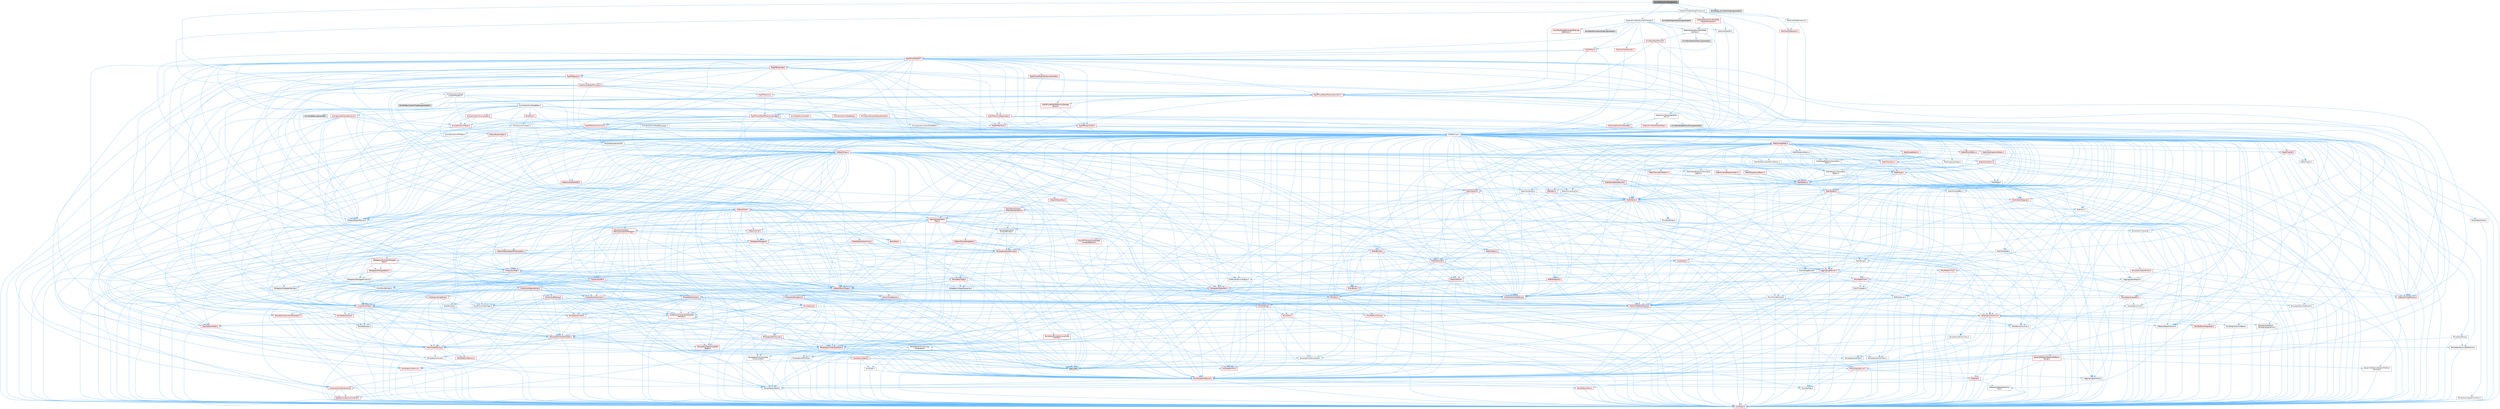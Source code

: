 digraph "AnimNode_AnimNextGraph.h"
{
 // INTERACTIVE_SVG=YES
 // LATEX_PDF_SIZE
  bgcolor="transparent";
  edge [fontname=Helvetica,fontsize=10,labelfontname=Helvetica,labelfontsize=10];
  node [fontname=Helvetica,fontsize=10,shape=box,height=0.2,width=0.4];
  Node1 [id="Node000001",label="AnimNode_AnimNextGraph.h",height=0.2,width=0.4,color="gray40", fillcolor="grey60", style="filled", fontcolor="black",tooltip=" "];
  Node1 -> Node2 [id="edge1_Node000001_Node000002",color="steelblue1",style="solid",tooltip=" "];
  Node2 [id="Node000002",label="Animation/AnimNode\l_CustomProperty.h",height=0.2,width=0.4,color="grey40", fillcolor="white", style="filled",URL="$d3/ddc/AnimNode__CustomProperty_8h.html",tooltip=" "];
  Node2 -> Node3 [id="edge2_Node000002_Node000003",color="steelblue1",style="solid",tooltip=" "];
  Node3 [id="Node000003",label="CoreMinimal.h",height=0.2,width=0.4,color="grey40", fillcolor="white", style="filled",URL="$d7/d67/CoreMinimal_8h.html",tooltip=" "];
  Node3 -> Node4 [id="edge3_Node000003_Node000004",color="steelblue1",style="solid",tooltip=" "];
  Node4 [id="Node000004",label="CoreTypes.h",height=0.2,width=0.4,color="red", fillcolor="#FFF0F0", style="filled",URL="$dc/dec/CoreTypes_8h.html",tooltip=" "];
  Node3 -> Node18 [id="edge4_Node000003_Node000018",color="steelblue1",style="solid",tooltip=" "];
  Node18 [id="Node000018",label="CoreFwd.h",height=0.2,width=0.4,color="red", fillcolor="#FFF0F0", style="filled",URL="$d1/d1e/CoreFwd_8h.html",tooltip=" "];
  Node18 -> Node4 [id="edge5_Node000018_Node000004",color="steelblue1",style="solid",tooltip=" "];
  Node18 -> Node19 [id="edge6_Node000018_Node000019",color="steelblue1",style="solid",tooltip=" "];
  Node19 [id="Node000019",label="Containers/ContainersFwd.h",height=0.2,width=0.4,color="red", fillcolor="#FFF0F0", style="filled",URL="$d4/d0a/ContainersFwd_8h.html",tooltip=" "];
  Node19 -> Node4 [id="edge7_Node000019_Node000004",color="steelblue1",style="solid",tooltip=" "];
  Node19 -> Node20 [id="edge8_Node000019_Node000020",color="steelblue1",style="solid",tooltip=" "];
  Node20 [id="Node000020",label="Traits/IsContiguousContainer.h",height=0.2,width=0.4,color="red", fillcolor="#FFF0F0", style="filled",URL="$d5/d3c/IsContiguousContainer_8h.html",tooltip=" "];
  Node20 -> Node4 [id="edge9_Node000020_Node000004",color="steelblue1",style="solid",tooltip=" "];
  Node18 -> Node24 [id="edge10_Node000018_Node000024",color="steelblue1",style="solid",tooltip=" "];
  Node24 [id="Node000024",label="UObject/UObjectHierarchy\lFwd.h",height=0.2,width=0.4,color="grey40", fillcolor="white", style="filled",URL="$d3/d13/UObjectHierarchyFwd_8h.html",tooltip=" "];
  Node3 -> Node24 [id="edge11_Node000003_Node000024",color="steelblue1",style="solid",tooltip=" "];
  Node3 -> Node19 [id="edge12_Node000003_Node000019",color="steelblue1",style="solid",tooltip=" "];
  Node3 -> Node25 [id="edge13_Node000003_Node000025",color="steelblue1",style="solid",tooltip=" "];
  Node25 [id="Node000025",label="Misc/VarArgs.h",height=0.2,width=0.4,color="grey40", fillcolor="white", style="filled",URL="$d5/d6f/VarArgs_8h.html",tooltip=" "];
  Node25 -> Node4 [id="edge14_Node000025_Node000004",color="steelblue1",style="solid",tooltip=" "];
  Node3 -> Node26 [id="edge15_Node000003_Node000026",color="steelblue1",style="solid",tooltip=" "];
  Node26 [id="Node000026",label="Logging/LogVerbosity.h",height=0.2,width=0.4,color="grey40", fillcolor="white", style="filled",URL="$d2/d8f/LogVerbosity_8h.html",tooltip=" "];
  Node26 -> Node4 [id="edge16_Node000026_Node000004",color="steelblue1",style="solid",tooltip=" "];
  Node3 -> Node27 [id="edge17_Node000003_Node000027",color="steelblue1",style="solid",tooltip=" "];
  Node27 [id="Node000027",label="Misc/OutputDevice.h",height=0.2,width=0.4,color="red", fillcolor="#FFF0F0", style="filled",URL="$d7/d32/OutputDevice_8h.html",tooltip=" "];
  Node27 -> Node18 [id="edge18_Node000027_Node000018",color="steelblue1",style="solid",tooltip=" "];
  Node27 -> Node4 [id="edge19_Node000027_Node000004",color="steelblue1",style="solid",tooltip=" "];
  Node27 -> Node26 [id="edge20_Node000027_Node000026",color="steelblue1",style="solid",tooltip=" "];
  Node27 -> Node25 [id="edge21_Node000027_Node000025",color="steelblue1",style="solid",tooltip=" "];
  Node3 -> Node33 [id="edge22_Node000003_Node000033",color="steelblue1",style="solid",tooltip=" "];
  Node33 [id="Node000033",label="HAL/PlatformCrt.h",height=0.2,width=0.4,color="red", fillcolor="#FFF0F0", style="filled",URL="$d8/d75/PlatformCrt_8h.html",tooltip=" "];
  Node3 -> Node43 [id="edge23_Node000003_Node000043",color="steelblue1",style="solid",tooltip=" "];
  Node43 [id="Node000043",label="HAL/PlatformMisc.h",height=0.2,width=0.4,color="red", fillcolor="#FFF0F0", style="filled",URL="$d0/df5/PlatformMisc_8h.html",tooltip=" "];
  Node43 -> Node4 [id="edge24_Node000043_Node000004",color="steelblue1",style="solid",tooltip=" "];
  Node3 -> Node62 [id="edge25_Node000003_Node000062",color="steelblue1",style="solid",tooltip=" "];
  Node62 [id="Node000062",label="Misc/AssertionMacros.h",height=0.2,width=0.4,color="red", fillcolor="#FFF0F0", style="filled",URL="$d0/dfa/AssertionMacros_8h.html",tooltip=" "];
  Node62 -> Node4 [id="edge26_Node000062_Node000004",color="steelblue1",style="solid",tooltip=" "];
  Node62 -> Node43 [id="edge27_Node000062_Node000043",color="steelblue1",style="solid",tooltip=" "];
  Node62 -> Node63 [id="edge28_Node000062_Node000063",color="steelblue1",style="solid",tooltip=" "];
  Node63 [id="Node000063",label="Templates/EnableIf.h",height=0.2,width=0.4,color="grey40", fillcolor="white", style="filled",URL="$d7/d60/EnableIf_8h.html",tooltip=" "];
  Node63 -> Node4 [id="edge29_Node000063_Node000004",color="steelblue1",style="solid",tooltip=" "];
  Node62 -> Node25 [id="edge30_Node000062_Node000025",color="steelblue1",style="solid",tooltip=" "];
  Node3 -> Node71 [id="edge31_Node000003_Node000071",color="steelblue1",style="solid",tooltip=" "];
  Node71 [id="Node000071",label="Templates/IsPointer.h",height=0.2,width=0.4,color="grey40", fillcolor="white", style="filled",URL="$d7/d05/IsPointer_8h.html",tooltip=" "];
  Node71 -> Node4 [id="edge32_Node000071_Node000004",color="steelblue1",style="solid",tooltip=" "];
  Node3 -> Node72 [id="edge33_Node000003_Node000072",color="steelblue1",style="solid",tooltip=" "];
  Node72 [id="Node000072",label="HAL/PlatformMemory.h",height=0.2,width=0.4,color="red", fillcolor="#FFF0F0", style="filled",URL="$de/d68/PlatformMemory_8h.html",tooltip=" "];
  Node72 -> Node4 [id="edge34_Node000072_Node000004",color="steelblue1",style="solid",tooltip=" "];
  Node3 -> Node55 [id="edge35_Node000003_Node000055",color="steelblue1",style="solid",tooltip=" "];
  Node55 [id="Node000055",label="HAL/PlatformAtomics.h",height=0.2,width=0.4,color="red", fillcolor="#FFF0F0", style="filled",URL="$d3/d36/PlatformAtomics_8h.html",tooltip=" "];
  Node55 -> Node4 [id="edge36_Node000055_Node000004",color="steelblue1",style="solid",tooltip=" "];
  Node3 -> Node77 [id="edge37_Node000003_Node000077",color="steelblue1",style="solid",tooltip=" "];
  Node77 [id="Node000077",label="Misc/Exec.h",height=0.2,width=0.4,color="grey40", fillcolor="white", style="filled",URL="$de/ddb/Exec_8h.html",tooltip=" "];
  Node77 -> Node4 [id="edge38_Node000077_Node000004",color="steelblue1",style="solid",tooltip=" "];
  Node77 -> Node62 [id="edge39_Node000077_Node000062",color="steelblue1",style="solid",tooltip=" "];
  Node3 -> Node78 [id="edge40_Node000003_Node000078",color="steelblue1",style="solid",tooltip=" "];
  Node78 [id="Node000078",label="HAL/MemoryBase.h",height=0.2,width=0.4,color="red", fillcolor="#FFF0F0", style="filled",URL="$d6/d9f/MemoryBase_8h.html",tooltip=" "];
  Node78 -> Node4 [id="edge41_Node000078_Node000004",color="steelblue1",style="solid",tooltip=" "];
  Node78 -> Node55 [id="edge42_Node000078_Node000055",color="steelblue1",style="solid",tooltip=" "];
  Node78 -> Node33 [id="edge43_Node000078_Node000033",color="steelblue1",style="solid",tooltip=" "];
  Node78 -> Node77 [id="edge44_Node000078_Node000077",color="steelblue1",style="solid",tooltip=" "];
  Node78 -> Node27 [id="edge45_Node000078_Node000027",color="steelblue1",style="solid",tooltip=" "];
  Node3 -> Node88 [id="edge46_Node000003_Node000088",color="steelblue1",style="solid",tooltip=" "];
  Node88 [id="Node000088",label="HAL/UnrealMemory.h",height=0.2,width=0.4,color="red", fillcolor="#FFF0F0", style="filled",URL="$d9/d96/UnrealMemory_8h.html",tooltip=" "];
  Node88 -> Node4 [id="edge47_Node000088_Node000004",color="steelblue1",style="solid",tooltip=" "];
  Node88 -> Node78 [id="edge48_Node000088_Node000078",color="steelblue1",style="solid",tooltip=" "];
  Node88 -> Node72 [id="edge49_Node000088_Node000072",color="steelblue1",style="solid",tooltip=" "];
  Node88 -> Node71 [id="edge50_Node000088_Node000071",color="steelblue1",style="solid",tooltip=" "];
  Node3 -> Node90 [id="edge51_Node000003_Node000090",color="steelblue1",style="solid",tooltip=" "];
  Node90 [id="Node000090",label="Templates/IsArithmetic.h",height=0.2,width=0.4,color="grey40", fillcolor="white", style="filled",URL="$d2/d5d/IsArithmetic_8h.html",tooltip=" "];
  Node90 -> Node4 [id="edge52_Node000090_Node000004",color="steelblue1",style="solid",tooltip=" "];
  Node3 -> Node84 [id="edge53_Node000003_Node000084",color="steelblue1",style="solid",tooltip=" "];
  Node84 [id="Node000084",label="Templates/AndOrNot.h",height=0.2,width=0.4,color="grey40", fillcolor="white", style="filled",URL="$db/d0a/AndOrNot_8h.html",tooltip=" "];
  Node84 -> Node4 [id="edge54_Node000084_Node000004",color="steelblue1",style="solid",tooltip=" "];
  Node3 -> Node91 [id="edge55_Node000003_Node000091",color="steelblue1",style="solid",tooltip=" "];
  Node91 [id="Node000091",label="Templates/IsPODType.h",height=0.2,width=0.4,color="grey40", fillcolor="white", style="filled",URL="$d7/db1/IsPODType_8h.html",tooltip=" "];
  Node91 -> Node4 [id="edge56_Node000091_Node000004",color="steelblue1",style="solid",tooltip=" "];
  Node3 -> Node92 [id="edge57_Node000003_Node000092",color="steelblue1",style="solid",tooltip=" "];
  Node92 [id="Node000092",label="Templates/IsUECoreType.h",height=0.2,width=0.4,color="grey40", fillcolor="white", style="filled",URL="$d1/db8/IsUECoreType_8h.html",tooltip=" "];
  Node92 -> Node4 [id="edge58_Node000092_Node000004",color="steelblue1",style="solid",tooltip=" "];
  Node92 -> Node8 [id="edge59_Node000092_Node000008",color="steelblue1",style="solid",tooltip=" "];
  Node8 [id="Node000008",label="type_traits",height=0.2,width=0.4,color="grey60", fillcolor="#E0E0E0", style="filled",tooltip=" "];
  Node3 -> Node85 [id="edge60_Node000003_Node000085",color="steelblue1",style="solid",tooltip=" "];
  Node85 [id="Node000085",label="Templates/IsTriviallyCopy\lConstructible.h",height=0.2,width=0.4,color="grey40", fillcolor="white", style="filled",URL="$d3/d78/IsTriviallyCopyConstructible_8h.html",tooltip=" "];
  Node85 -> Node4 [id="edge61_Node000085_Node000004",color="steelblue1",style="solid",tooltip=" "];
  Node85 -> Node8 [id="edge62_Node000085_Node000008",color="steelblue1",style="solid",tooltip=" "];
  Node3 -> Node93 [id="edge63_Node000003_Node000093",color="steelblue1",style="solid",tooltip=" "];
  Node93 [id="Node000093",label="Templates/UnrealTypeTraits.h",height=0.2,width=0.4,color="red", fillcolor="#FFF0F0", style="filled",URL="$d2/d2d/UnrealTypeTraits_8h.html",tooltip=" "];
  Node93 -> Node4 [id="edge64_Node000093_Node000004",color="steelblue1",style="solid",tooltip=" "];
  Node93 -> Node71 [id="edge65_Node000093_Node000071",color="steelblue1",style="solid",tooltip=" "];
  Node93 -> Node62 [id="edge66_Node000093_Node000062",color="steelblue1",style="solid",tooltip=" "];
  Node93 -> Node84 [id="edge67_Node000093_Node000084",color="steelblue1",style="solid",tooltip=" "];
  Node93 -> Node63 [id="edge68_Node000093_Node000063",color="steelblue1",style="solid",tooltip=" "];
  Node93 -> Node90 [id="edge69_Node000093_Node000090",color="steelblue1",style="solid",tooltip=" "];
  Node93 -> Node91 [id="edge70_Node000093_Node000091",color="steelblue1",style="solid",tooltip=" "];
  Node93 -> Node92 [id="edge71_Node000093_Node000092",color="steelblue1",style="solid",tooltip=" "];
  Node93 -> Node85 [id="edge72_Node000093_Node000085",color="steelblue1",style="solid",tooltip=" "];
  Node3 -> Node63 [id="edge73_Node000003_Node000063",color="steelblue1",style="solid",tooltip=" "];
  Node3 -> Node95 [id="edge74_Node000003_Node000095",color="steelblue1",style="solid",tooltip=" "];
  Node95 [id="Node000095",label="Templates/RemoveReference.h",height=0.2,width=0.4,color="grey40", fillcolor="white", style="filled",URL="$da/dbe/RemoveReference_8h.html",tooltip=" "];
  Node95 -> Node4 [id="edge75_Node000095_Node000004",color="steelblue1",style="solid",tooltip=" "];
  Node3 -> Node96 [id="edge76_Node000003_Node000096",color="steelblue1",style="solid",tooltip=" "];
  Node96 [id="Node000096",label="Templates/IntegralConstant.h",height=0.2,width=0.4,color="grey40", fillcolor="white", style="filled",URL="$db/d1b/IntegralConstant_8h.html",tooltip=" "];
  Node96 -> Node4 [id="edge77_Node000096_Node000004",color="steelblue1",style="solid",tooltip=" "];
  Node3 -> Node97 [id="edge78_Node000003_Node000097",color="steelblue1",style="solid",tooltip=" "];
  Node97 [id="Node000097",label="Templates/IsClass.h",height=0.2,width=0.4,color="grey40", fillcolor="white", style="filled",URL="$db/dcb/IsClass_8h.html",tooltip=" "];
  Node97 -> Node4 [id="edge79_Node000097_Node000004",color="steelblue1",style="solid",tooltip=" "];
  Node3 -> Node98 [id="edge80_Node000003_Node000098",color="steelblue1",style="solid",tooltip=" "];
  Node98 [id="Node000098",label="Templates/TypeCompatible\lBytes.h",height=0.2,width=0.4,color="red", fillcolor="#FFF0F0", style="filled",URL="$df/d0a/TypeCompatibleBytes_8h.html",tooltip=" "];
  Node98 -> Node4 [id="edge81_Node000098_Node000004",color="steelblue1",style="solid",tooltip=" "];
  Node98 -> Node8 [id="edge82_Node000098_Node000008",color="steelblue1",style="solid",tooltip=" "];
  Node3 -> Node20 [id="edge83_Node000003_Node000020",color="steelblue1",style="solid",tooltip=" "];
  Node3 -> Node99 [id="edge84_Node000003_Node000099",color="steelblue1",style="solid",tooltip=" "];
  Node99 [id="Node000099",label="Templates/UnrealTemplate.h",height=0.2,width=0.4,color="red", fillcolor="#FFF0F0", style="filled",URL="$d4/d24/UnrealTemplate_8h.html",tooltip=" "];
  Node99 -> Node4 [id="edge85_Node000099_Node000004",color="steelblue1",style="solid",tooltip=" "];
  Node99 -> Node71 [id="edge86_Node000099_Node000071",color="steelblue1",style="solid",tooltip=" "];
  Node99 -> Node88 [id="edge87_Node000099_Node000088",color="steelblue1",style="solid",tooltip=" "];
  Node99 -> Node93 [id="edge88_Node000099_Node000093",color="steelblue1",style="solid",tooltip=" "];
  Node99 -> Node95 [id="edge89_Node000099_Node000095",color="steelblue1",style="solid",tooltip=" "];
  Node99 -> Node98 [id="edge90_Node000099_Node000098",color="steelblue1",style="solid",tooltip=" "];
  Node99 -> Node20 [id="edge91_Node000099_Node000020",color="steelblue1",style="solid",tooltip=" "];
  Node99 -> Node8 [id="edge92_Node000099_Node000008",color="steelblue1",style="solid",tooltip=" "];
  Node3 -> Node48 [id="edge93_Node000003_Node000048",color="steelblue1",style="solid",tooltip=" "];
  Node48 [id="Node000048",label="Math/NumericLimits.h",height=0.2,width=0.4,color="grey40", fillcolor="white", style="filled",URL="$df/d1b/NumericLimits_8h.html",tooltip=" "];
  Node48 -> Node4 [id="edge94_Node000048_Node000004",color="steelblue1",style="solid",tooltip=" "];
  Node3 -> Node103 [id="edge95_Node000003_Node000103",color="steelblue1",style="solid",tooltip=" "];
  Node103 [id="Node000103",label="HAL/PlatformMath.h",height=0.2,width=0.4,color="red", fillcolor="#FFF0F0", style="filled",URL="$dc/d53/PlatformMath_8h.html",tooltip=" "];
  Node103 -> Node4 [id="edge96_Node000103_Node000004",color="steelblue1",style="solid",tooltip=" "];
  Node3 -> Node86 [id="edge97_Node000003_Node000086",color="steelblue1",style="solid",tooltip=" "];
  Node86 [id="Node000086",label="Templates/IsTriviallyCopy\lAssignable.h",height=0.2,width=0.4,color="grey40", fillcolor="white", style="filled",URL="$d2/df2/IsTriviallyCopyAssignable_8h.html",tooltip=" "];
  Node86 -> Node4 [id="edge98_Node000086_Node000004",color="steelblue1",style="solid",tooltip=" "];
  Node86 -> Node8 [id="edge99_Node000086_Node000008",color="steelblue1",style="solid",tooltip=" "];
  Node3 -> Node111 [id="edge100_Node000003_Node000111",color="steelblue1",style="solid",tooltip=" "];
  Node111 [id="Node000111",label="Templates/MemoryOps.h",height=0.2,width=0.4,color="red", fillcolor="#FFF0F0", style="filled",URL="$db/dea/MemoryOps_8h.html",tooltip=" "];
  Node111 -> Node4 [id="edge101_Node000111_Node000004",color="steelblue1",style="solid",tooltip=" "];
  Node111 -> Node88 [id="edge102_Node000111_Node000088",color="steelblue1",style="solid",tooltip=" "];
  Node111 -> Node86 [id="edge103_Node000111_Node000086",color="steelblue1",style="solid",tooltip=" "];
  Node111 -> Node85 [id="edge104_Node000111_Node000085",color="steelblue1",style="solid",tooltip=" "];
  Node111 -> Node93 [id="edge105_Node000111_Node000093",color="steelblue1",style="solid",tooltip=" "];
  Node111 -> Node8 [id="edge106_Node000111_Node000008",color="steelblue1",style="solid",tooltip=" "];
  Node3 -> Node112 [id="edge107_Node000003_Node000112",color="steelblue1",style="solid",tooltip=" "];
  Node112 [id="Node000112",label="Containers/ContainerAllocation\lPolicies.h",height=0.2,width=0.4,color="red", fillcolor="#FFF0F0", style="filled",URL="$d7/dff/ContainerAllocationPolicies_8h.html",tooltip=" "];
  Node112 -> Node4 [id="edge108_Node000112_Node000004",color="steelblue1",style="solid",tooltip=" "];
  Node112 -> Node112 [id="edge109_Node000112_Node000112",color="steelblue1",style="solid",tooltip=" "];
  Node112 -> Node103 [id="edge110_Node000112_Node000103",color="steelblue1",style="solid",tooltip=" "];
  Node112 -> Node88 [id="edge111_Node000112_Node000088",color="steelblue1",style="solid",tooltip=" "];
  Node112 -> Node48 [id="edge112_Node000112_Node000048",color="steelblue1",style="solid",tooltip=" "];
  Node112 -> Node62 [id="edge113_Node000112_Node000062",color="steelblue1",style="solid",tooltip=" "];
  Node112 -> Node111 [id="edge114_Node000112_Node000111",color="steelblue1",style="solid",tooltip=" "];
  Node112 -> Node98 [id="edge115_Node000112_Node000098",color="steelblue1",style="solid",tooltip=" "];
  Node112 -> Node8 [id="edge116_Node000112_Node000008",color="steelblue1",style="solid",tooltip=" "];
  Node3 -> Node115 [id="edge117_Node000003_Node000115",color="steelblue1",style="solid",tooltip=" "];
  Node115 [id="Node000115",label="Templates/IsEnumClass.h",height=0.2,width=0.4,color="grey40", fillcolor="white", style="filled",URL="$d7/d15/IsEnumClass_8h.html",tooltip=" "];
  Node115 -> Node4 [id="edge118_Node000115_Node000004",color="steelblue1",style="solid",tooltip=" "];
  Node115 -> Node84 [id="edge119_Node000115_Node000084",color="steelblue1",style="solid",tooltip=" "];
  Node3 -> Node116 [id="edge120_Node000003_Node000116",color="steelblue1",style="solid",tooltip=" "];
  Node116 [id="Node000116",label="HAL/PlatformProperties.h",height=0.2,width=0.4,color="red", fillcolor="#FFF0F0", style="filled",URL="$d9/db0/PlatformProperties_8h.html",tooltip=" "];
  Node116 -> Node4 [id="edge121_Node000116_Node000004",color="steelblue1",style="solid",tooltip=" "];
  Node3 -> Node119 [id="edge122_Node000003_Node000119",color="steelblue1",style="solid",tooltip=" "];
  Node119 [id="Node000119",label="Misc/EngineVersionBase.h",height=0.2,width=0.4,color="grey40", fillcolor="white", style="filled",URL="$d5/d2b/EngineVersionBase_8h.html",tooltip=" "];
  Node119 -> Node4 [id="edge123_Node000119_Node000004",color="steelblue1",style="solid",tooltip=" "];
  Node3 -> Node120 [id="edge124_Node000003_Node000120",color="steelblue1",style="solid",tooltip=" "];
  Node120 [id="Node000120",label="Internationalization\l/TextNamespaceFwd.h",height=0.2,width=0.4,color="grey40", fillcolor="white", style="filled",URL="$d8/d97/TextNamespaceFwd_8h.html",tooltip=" "];
  Node120 -> Node4 [id="edge125_Node000120_Node000004",color="steelblue1",style="solid",tooltip=" "];
  Node3 -> Node121 [id="edge126_Node000003_Node000121",color="steelblue1",style="solid",tooltip=" "];
  Node121 [id="Node000121",label="Serialization/Archive.h",height=0.2,width=0.4,color="red", fillcolor="#FFF0F0", style="filled",URL="$d7/d3b/Archive_8h.html",tooltip=" "];
  Node121 -> Node18 [id="edge127_Node000121_Node000018",color="steelblue1",style="solid",tooltip=" "];
  Node121 -> Node4 [id="edge128_Node000121_Node000004",color="steelblue1",style="solid",tooltip=" "];
  Node121 -> Node116 [id="edge129_Node000121_Node000116",color="steelblue1",style="solid",tooltip=" "];
  Node121 -> Node120 [id="edge130_Node000121_Node000120",color="steelblue1",style="solid",tooltip=" "];
  Node121 -> Node62 [id="edge131_Node000121_Node000062",color="steelblue1",style="solid",tooltip=" "];
  Node121 -> Node119 [id="edge132_Node000121_Node000119",color="steelblue1",style="solid",tooltip=" "];
  Node121 -> Node25 [id="edge133_Node000121_Node000025",color="steelblue1",style="solid",tooltip=" "];
  Node121 -> Node63 [id="edge134_Node000121_Node000063",color="steelblue1",style="solid",tooltip=" "];
  Node121 -> Node115 [id="edge135_Node000121_Node000115",color="steelblue1",style="solid",tooltip=" "];
  Node121 -> Node99 [id="edge136_Node000121_Node000099",color="steelblue1",style="solid",tooltip=" "];
  Node121 -> Node124 [id="edge137_Node000121_Node000124",color="steelblue1",style="solid",tooltip=" "];
  Node124 [id="Node000124",label="UObject/ObjectVersion.h",height=0.2,width=0.4,color="grey40", fillcolor="white", style="filled",URL="$da/d63/ObjectVersion_8h.html",tooltip=" "];
  Node124 -> Node4 [id="edge138_Node000124_Node000004",color="steelblue1",style="solid",tooltip=" "];
  Node3 -> Node125 [id="edge139_Node000003_Node000125",color="steelblue1",style="solid",tooltip=" "];
  Node125 [id="Node000125",label="Templates/Less.h",height=0.2,width=0.4,color="grey40", fillcolor="white", style="filled",URL="$de/dc8/Less_8h.html",tooltip=" "];
  Node125 -> Node4 [id="edge140_Node000125_Node000004",color="steelblue1",style="solid",tooltip=" "];
  Node125 -> Node99 [id="edge141_Node000125_Node000099",color="steelblue1",style="solid",tooltip=" "];
  Node3 -> Node126 [id="edge142_Node000003_Node000126",color="steelblue1",style="solid",tooltip=" "];
  Node126 [id="Node000126",label="Templates/Sorting.h",height=0.2,width=0.4,color="red", fillcolor="#FFF0F0", style="filled",URL="$d3/d9e/Sorting_8h.html",tooltip=" "];
  Node126 -> Node4 [id="edge143_Node000126_Node000004",color="steelblue1",style="solid",tooltip=" "];
  Node126 -> Node103 [id="edge144_Node000126_Node000103",color="steelblue1",style="solid",tooltip=" "];
  Node126 -> Node125 [id="edge145_Node000126_Node000125",color="steelblue1",style="solid",tooltip=" "];
  Node3 -> Node137 [id="edge146_Node000003_Node000137",color="steelblue1",style="solid",tooltip=" "];
  Node137 [id="Node000137",label="Misc/Char.h",height=0.2,width=0.4,color="red", fillcolor="#FFF0F0", style="filled",URL="$d0/d58/Char_8h.html",tooltip=" "];
  Node137 -> Node4 [id="edge147_Node000137_Node000004",color="steelblue1",style="solid",tooltip=" "];
  Node137 -> Node8 [id="edge148_Node000137_Node000008",color="steelblue1",style="solid",tooltip=" "];
  Node3 -> Node140 [id="edge149_Node000003_Node000140",color="steelblue1",style="solid",tooltip=" "];
  Node140 [id="Node000140",label="GenericPlatform/GenericPlatform\lStricmp.h",height=0.2,width=0.4,color="grey40", fillcolor="white", style="filled",URL="$d2/d86/GenericPlatformStricmp_8h.html",tooltip=" "];
  Node140 -> Node4 [id="edge150_Node000140_Node000004",color="steelblue1",style="solid",tooltip=" "];
  Node3 -> Node141 [id="edge151_Node000003_Node000141",color="steelblue1",style="solid",tooltip=" "];
  Node141 [id="Node000141",label="GenericPlatform/GenericPlatform\lString.h",height=0.2,width=0.4,color="red", fillcolor="#FFF0F0", style="filled",URL="$dd/d20/GenericPlatformString_8h.html",tooltip=" "];
  Node141 -> Node4 [id="edge152_Node000141_Node000004",color="steelblue1",style="solid",tooltip=" "];
  Node141 -> Node140 [id="edge153_Node000141_Node000140",color="steelblue1",style="solid",tooltip=" "];
  Node141 -> Node63 [id="edge154_Node000141_Node000063",color="steelblue1",style="solid",tooltip=" "];
  Node141 -> Node8 [id="edge155_Node000141_Node000008",color="steelblue1",style="solid",tooltip=" "];
  Node3 -> Node74 [id="edge156_Node000003_Node000074",color="steelblue1",style="solid",tooltip=" "];
  Node74 [id="Node000074",label="HAL/PlatformString.h",height=0.2,width=0.4,color="red", fillcolor="#FFF0F0", style="filled",URL="$db/db5/PlatformString_8h.html",tooltip=" "];
  Node74 -> Node4 [id="edge157_Node000074_Node000004",color="steelblue1",style="solid",tooltip=" "];
  Node3 -> Node144 [id="edge158_Node000003_Node000144",color="steelblue1",style="solid",tooltip=" "];
  Node144 [id="Node000144",label="Misc/CString.h",height=0.2,width=0.4,color="red", fillcolor="#FFF0F0", style="filled",URL="$d2/d49/CString_8h.html",tooltip=" "];
  Node144 -> Node4 [id="edge159_Node000144_Node000004",color="steelblue1",style="solid",tooltip=" "];
  Node144 -> Node33 [id="edge160_Node000144_Node000033",color="steelblue1",style="solid",tooltip=" "];
  Node144 -> Node74 [id="edge161_Node000144_Node000074",color="steelblue1",style="solid",tooltip=" "];
  Node144 -> Node62 [id="edge162_Node000144_Node000062",color="steelblue1",style="solid",tooltip=" "];
  Node144 -> Node137 [id="edge163_Node000144_Node000137",color="steelblue1",style="solid",tooltip=" "];
  Node144 -> Node25 [id="edge164_Node000144_Node000025",color="steelblue1",style="solid",tooltip=" "];
  Node3 -> Node145 [id="edge165_Node000003_Node000145",color="steelblue1",style="solid",tooltip=" "];
  Node145 [id="Node000145",label="Misc/Crc.h",height=0.2,width=0.4,color="red", fillcolor="#FFF0F0", style="filled",URL="$d4/dd2/Crc_8h.html",tooltip=" "];
  Node145 -> Node4 [id="edge166_Node000145_Node000004",color="steelblue1",style="solid",tooltip=" "];
  Node145 -> Node74 [id="edge167_Node000145_Node000074",color="steelblue1",style="solid",tooltip=" "];
  Node145 -> Node62 [id="edge168_Node000145_Node000062",color="steelblue1",style="solid",tooltip=" "];
  Node145 -> Node144 [id="edge169_Node000145_Node000144",color="steelblue1",style="solid",tooltip=" "];
  Node145 -> Node137 [id="edge170_Node000145_Node000137",color="steelblue1",style="solid",tooltip=" "];
  Node145 -> Node93 [id="edge171_Node000145_Node000093",color="steelblue1",style="solid",tooltip=" "];
  Node3 -> Node136 [id="edge172_Node000003_Node000136",color="steelblue1",style="solid",tooltip=" "];
  Node136 [id="Node000136",label="Math/UnrealMathUtility.h",height=0.2,width=0.4,color="red", fillcolor="#FFF0F0", style="filled",URL="$db/db8/UnrealMathUtility_8h.html",tooltip=" "];
  Node136 -> Node4 [id="edge173_Node000136_Node000004",color="steelblue1",style="solid",tooltip=" "];
  Node136 -> Node62 [id="edge174_Node000136_Node000062",color="steelblue1",style="solid",tooltip=" "];
  Node136 -> Node103 [id="edge175_Node000136_Node000103",color="steelblue1",style="solid",tooltip=" "];
  Node3 -> Node146 [id="edge176_Node000003_Node000146",color="steelblue1",style="solid",tooltip=" "];
  Node146 [id="Node000146",label="Containers/UnrealString.h",height=0.2,width=0.4,color="red", fillcolor="#FFF0F0", style="filled",URL="$d5/dba/UnrealString_8h.html",tooltip=" "];
  Node3 -> Node150 [id="edge177_Node000003_Node000150",color="steelblue1",style="solid",tooltip=" "];
  Node150 [id="Node000150",label="Containers/Array.h",height=0.2,width=0.4,color="red", fillcolor="#FFF0F0", style="filled",URL="$df/dd0/Array_8h.html",tooltip=" "];
  Node150 -> Node4 [id="edge178_Node000150_Node000004",color="steelblue1",style="solid",tooltip=" "];
  Node150 -> Node62 [id="edge179_Node000150_Node000062",color="steelblue1",style="solid",tooltip=" "];
  Node150 -> Node88 [id="edge180_Node000150_Node000088",color="steelblue1",style="solid",tooltip=" "];
  Node150 -> Node93 [id="edge181_Node000150_Node000093",color="steelblue1",style="solid",tooltip=" "];
  Node150 -> Node99 [id="edge182_Node000150_Node000099",color="steelblue1",style="solid",tooltip=" "];
  Node150 -> Node112 [id="edge183_Node000150_Node000112",color="steelblue1",style="solid",tooltip=" "];
  Node150 -> Node121 [id="edge184_Node000150_Node000121",color="steelblue1",style="solid",tooltip=" "];
  Node150 -> Node129 [id="edge185_Node000150_Node000129",color="steelblue1",style="solid",tooltip=" "];
  Node129 [id="Node000129",label="Templates/Invoke.h",height=0.2,width=0.4,color="red", fillcolor="#FFF0F0", style="filled",URL="$d7/deb/Invoke_8h.html",tooltip=" "];
  Node129 -> Node4 [id="edge186_Node000129_Node000004",color="steelblue1",style="solid",tooltip=" "];
  Node129 -> Node99 [id="edge187_Node000129_Node000099",color="steelblue1",style="solid",tooltip=" "];
  Node129 -> Node8 [id="edge188_Node000129_Node000008",color="steelblue1",style="solid",tooltip=" "];
  Node150 -> Node125 [id="edge189_Node000150_Node000125",color="steelblue1",style="solid",tooltip=" "];
  Node150 -> Node126 [id="edge190_Node000150_Node000126",color="steelblue1",style="solid",tooltip=" "];
  Node150 -> Node173 [id="edge191_Node000150_Node000173",color="steelblue1",style="solid",tooltip=" "];
  Node173 [id="Node000173",label="Templates/AlignmentTemplates.h",height=0.2,width=0.4,color="red", fillcolor="#FFF0F0", style="filled",URL="$dd/d32/AlignmentTemplates_8h.html",tooltip=" "];
  Node173 -> Node4 [id="edge192_Node000173_Node000004",color="steelblue1",style="solid",tooltip=" "];
  Node173 -> Node71 [id="edge193_Node000173_Node000071",color="steelblue1",style="solid",tooltip=" "];
  Node150 -> Node8 [id="edge194_Node000150_Node000008",color="steelblue1",style="solid",tooltip=" "];
  Node3 -> Node174 [id="edge195_Node000003_Node000174",color="steelblue1",style="solid",tooltip=" "];
  Node174 [id="Node000174",label="Misc/FrameNumber.h",height=0.2,width=0.4,color="grey40", fillcolor="white", style="filled",URL="$dd/dbd/FrameNumber_8h.html",tooltip=" "];
  Node174 -> Node4 [id="edge196_Node000174_Node000004",color="steelblue1",style="solid",tooltip=" "];
  Node174 -> Node48 [id="edge197_Node000174_Node000048",color="steelblue1",style="solid",tooltip=" "];
  Node174 -> Node136 [id="edge198_Node000174_Node000136",color="steelblue1",style="solid",tooltip=" "];
  Node174 -> Node63 [id="edge199_Node000174_Node000063",color="steelblue1",style="solid",tooltip=" "];
  Node174 -> Node93 [id="edge200_Node000174_Node000093",color="steelblue1",style="solid",tooltip=" "];
  Node3 -> Node175 [id="edge201_Node000003_Node000175",color="steelblue1",style="solid",tooltip=" "];
  Node175 [id="Node000175",label="Misc/Timespan.h",height=0.2,width=0.4,color="grey40", fillcolor="white", style="filled",URL="$da/dd9/Timespan_8h.html",tooltip=" "];
  Node175 -> Node4 [id="edge202_Node000175_Node000004",color="steelblue1",style="solid",tooltip=" "];
  Node175 -> Node176 [id="edge203_Node000175_Node000176",color="steelblue1",style="solid",tooltip=" "];
  Node176 [id="Node000176",label="Math/Interval.h",height=0.2,width=0.4,color="grey40", fillcolor="white", style="filled",URL="$d1/d55/Interval_8h.html",tooltip=" "];
  Node176 -> Node4 [id="edge204_Node000176_Node000004",color="steelblue1",style="solid",tooltip=" "];
  Node176 -> Node90 [id="edge205_Node000176_Node000090",color="steelblue1",style="solid",tooltip=" "];
  Node176 -> Node93 [id="edge206_Node000176_Node000093",color="steelblue1",style="solid",tooltip=" "];
  Node176 -> Node48 [id="edge207_Node000176_Node000048",color="steelblue1",style="solid",tooltip=" "];
  Node176 -> Node136 [id="edge208_Node000176_Node000136",color="steelblue1",style="solid",tooltip=" "];
  Node175 -> Node136 [id="edge209_Node000175_Node000136",color="steelblue1",style="solid",tooltip=" "];
  Node175 -> Node62 [id="edge210_Node000175_Node000062",color="steelblue1",style="solid",tooltip=" "];
  Node3 -> Node177 [id="edge211_Node000003_Node000177",color="steelblue1",style="solid",tooltip=" "];
  Node177 [id="Node000177",label="Containers/StringConv.h",height=0.2,width=0.4,color="red", fillcolor="#FFF0F0", style="filled",URL="$d3/ddf/StringConv_8h.html",tooltip=" "];
  Node177 -> Node4 [id="edge212_Node000177_Node000004",color="steelblue1",style="solid",tooltip=" "];
  Node177 -> Node62 [id="edge213_Node000177_Node000062",color="steelblue1",style="solid",tooltip=" "];
  Node177 -> Node112 [id="edge214_Node000177_Node000112",color="steelblue1",style="solid",tooltip=" "];
  Node177 -> Node150 [id="edge215_Node000177_Node000150",color="steelblue1",style="solid",tooltip=" "];
  Node177 -> Node144 [id="edge216_Node000177_Node000144",color="steelblue1",style="solid",tooltip=" "];
  Node177 -> Node178 [id="edge217_Node000177_Node000178",color="steelblue1",style="solid",tooltip=" "];
  Node178 [id="Node000178",label="Templates/IsArray.h",height=0.2,width=0.4,color="grey40", fillcolor="white", style="filled",URL="$d8/d8d/IsArray_8h.html",tooltip=" "];
  Node178 -> Node4 [id="edge218_Node000178_Node000004",color="steelblue1",style="solid",tooltip=" "];
  Node177 -> Node99 [id="edge219_Node000177_Node000099",color="steelblue1",style="solid",tooltip=" "];
  Node177 -> Node93 [id="edge220_Node000177_Node000093",color="steelblue1",style="solid",tooltip=" "];
  Node177 -> Node20 [id="edge221_Node000177_Node000020",color="steelblue1",style="solid",tooltip=" "];
  Node177 -> Node8 [id="edge222_Node000177_Node000008",color="steelblue1",style="solid",tooltip=" "];
  Node3 -> Node179 [id="edge223_Node000003_Node000179",color="steelblue1",style="solid",tooltip=" "];
  Node179 [id="Node000179",label="UObject/UnrealNames.h",height=0.2,width=0.4,color="red", fillcolor="#FFF0F0", style="filled",URL="$d8/db1/UnrealNames_8h.html",tooltip=" "];
  Node179 -> Node4 [id="edge224_Node000179_Node000004",color="steelblue1",style="solid",tooltip=" "];
  Node3 -> Node181 [id="edge225_Node000003_Node000181",color="steelblue1",style="solid",tooltip=" "];
  Node181 [id="Node000181",label="UObject/NameTypes.h",height=0.2,width=0.4,color="red", fillcolor="#FFF0F0", style="filled",URL="$d6/d35/NameTypes_8h.html",tooltip=" "];
  Node181 -> Node4 [id="edge226_Node000181_Node000004",color="steelblue1",style="solid",tooltip=" "];
  Node181 -> Node62 [id="edge227_Node000181_Node000062",color="steelblue1",style="solid",tooltip=" "];
  Node181 -> Node88 [id="edge228_Node000181_Node000088",color="steelblue1",style="solid",tooltip=" "];
  Node181 -> Node93 [id="edge229_Node000181_Node000093",color="steelblue1",style="solid",tooltip=" "];
  Node181 -> Node99 [id="edge230_Node000181_Node000099",color="steelblue1",style="solid",tooltip=" "];
  Node181 -> Node146 [id="edge231_Node000181_Node000146",color="steelblue1",style="solid",tooltip=" "];
  Node181 -> Node182 [id="edge232_Node000181_Node000182",color="steelblue1",style="solid",tooltip=" "];
  Node182 [id="Node000182",label="HAL/CriticalSection.h",height=0.2,width=0.4,color="red", fillcolor="#FFF0F0", style="filled",URL="$d6/d90/CriticalSection_8h.html",tooltip=" "];
  Node181 -> Node177 [id="edge233_Node000181_Node000177",color="steelblue1",style="solid",tooltip=" "];
  Node181 -> Node179 [id="edge234_Node000181_Node000179",color="steelblue1",style="solid",tooltip=" "];
  Node3 -> Node189 [id="edge235_Node000003_Node000189",color="steelblue1",style="solid",tooltip=" "];
  Node189 [id="Node000189",label="Misc/Parse.h",height=0.2,width=0.4,color="red", fillcolor="#FFF0F0", style="filled",URL="$dc/d71/Parse_8h.html",tooltip=" "];
  Node189 -> Node146 [id="edge236_Node000189_Node000146",color="steelblue1",style="solid",tooltip=" "];
  Node189 -> Node4 [id="edge237_Node000189_Node000004",color="steelblue1",style="solid",tooltip=" "];
  Node189 -> Node33 [id="edge238_Node000189_Node000033",color="steelblue1",style="solid",tooltip=" "];
  Node189 -> Node50 [id="edge239_Node000189_Node000050",color="steelblue1",style="solid",tooltip=" "];
  Node50 [id="Node000050",label="Misc/EnumClassFlags.h",height=0.2,width=0.4,color="grey40", fillcolor="white", style="filled",URL="$d8/de7/EnumClassFlags_8h.html",tooltip=" "];
  Node189 -> Node190 [id="edge240_Node000189_Node000190",color="steelblue1",style="solid",tooltip=" "];
  Node190 [id="Node000190",label="Templates/Function.h",height=0.2,width=0.4,color="red", fillcolor="#FFF0F0", style="filled",URL="$df/df5/Function_8h.html",tooltip=" "];
  Node190 -> Node4 [id="edge241_Node000190_Node000004",color="steelblue1",style="solid",tooltip=" "];
  Node190 -> Node62 [id="edge242_Node000190_Node000062",color="steelblue1",style="solid",tooltip=" "];
  Node190 -> Node88 [id="edge243_Node000190_Node000088",color="steelblue1",style="solid",tooltip=" "];
  Node190 -> Node93 [id="edge244_Node000190_Node000093",color="steelblue1",style="solid",tooltip=" "];
  Node190 -> Node129 [id="edge245_Node000190_Node000129",color="steelblue1",style="solid",tooltip=" "];
  Node190 -> Node99 [id="edge246_Node000190_Node000099",color="steelblue1",style="solid",tooltip=" "];
  Node190 -> Node136 [id="edge247_Node000190_Node000136",color="steelblue1",style="solid",tooltip=" "];
  Node190 -> Node8 [id="edge248_Node000190_Node000008",color="steelblue1",style="solid",tooltip=" "];
  Node3 -> Node173 [id="edge249_Node000003_Node000173",color="steelblue1",style="solid",tooltip=" "];
  Node3 -> Node192 [id="edge250_Node000003_Node000192",color="steelblue1",style="solid",tooltip=" "];
  Node192 [id="Node000192",label="Misc/StructBuilder.h",height=0.2,width=0.4,color="grey40", fillcolor="white", style="filled",URL="$d9/db3/StructBuilder_8h.html",tooltip=" "];
  Node192 -> Node4 [id="edge251_Node000192_Node000004",color="steelblue1",style="solid",tooltip=" "];
  Node192 -> Node136 [id="edge252_Node000192_Node000136",color="steelblue1",style="solid",tooltip=" "];
  Node192 -> Node173 [id="edge253_Node000192_Node000173",color="steelblue1",style="solid",tooltip=" "];
  Node3 -> Node105 [id="edge254_Node000003_Node000105",color="steelblue1",style="solid",tooltip=" "];
  Node105 [id="Node000105",label="Templates/Decay.h",height=0.2,width=0.4,color="grey40", fillcolor="white", style="filled",URL="$dd/d0f/Decay_8h.html",tooltip=" "];
  Node105 -> Node4 [id="edge255_Node000105_Node000004",color="steelblue1",style="solid",tooltip=" "];
  Node105 -> Node95 [id="edge256_Node000105_Node000095",color="steelblue1",style="solid",tooltip=" "];
  Node105 -> Node8 [id="edge257_Node000105_Node000008",color="steelblue1",style="solid",tooltip=" "];
  Node3 -> Node193 [id="edge258_Node000003_Node000193",color="steelblue1",style="solid",tooltip=" "];
  Node193 [id="Node000193",label="Templates/PointerIsConvertible\lFromTo.h",height=0.2,width=0.4,color="red", fillcolor="#FFF0F0", style="filled",URL="$d6/d65/PointerIsConvertibleFromTo_8h.html",tooltip=" "];
  Node193 -> Node4 [id="edge259_Node000193_Node000004",color="steelblue1",style="solid",tooltip=" "];
  Node193 -> Node8 [id="edge260_Node000193_Node000008",color="steelblue1",style="solid",tooltip=" "];
  Node3 -> Node129 [id="edge261_Node000003_Node000129",color="steelblue1",style="solid",tooltip=" "];
  Node3 -> Node190 [id="edge262_Node000003_Node000190",color="steelblue1",style="solid",tooltip=" "];
  Node3 -> Node162 [id="edge263_Node000003_Node000162",color="steelblue1",style="solid",tooltip=" "];
  Node162 [id="Node000162",label="Templates/TypeHash.h",height=0.2,width=0.4,color="red", fillcolor="#FFF0F0", style="filled",URL="$d1/d62/TypeHash_8h.html",tooltip=" "];
  Node162 -> Node4 [id="edge264_Node000162_Node000004",color="steelblue1",style="solid",tooltip=" "];
  Node162 -> Node145 [id="edge265_Node000162_Node000145",color="steelblue1",style="solid",tooltip=" "];
  Node162 -> Node8 [id="edge266_Node000162_Node000008",color="steelblue1",style="solid",tooltip=" "];
  Node3 -> Node194 [id="edge267_Node000003_Node000194",color="steelblue1",style="solid",tooltip=" "];
  Node194 [id="Node000194",label="Containers/ScriptArray.h",height=0.2,width=0.4,color="red", fillcolor="#FFF0F0", style="filled",URL="$dc/daf/ScriptArray_8h.html",tooltip=" "];
  Node194 -> Node4 [id="edge268_Node000194_Node000004",color="steelblue1",style="solid",tooltip=" "];
  Node194 -> Node62 [id="edge269_Node000194_Node000062",color="steelblue1",style="solid",tooltip=" "];
  Node194 -> Node88 [id="edge270_Node000194_Node000088",color="steelblue1",style="solid",tooltip=" "];
  Node194 -> Node112 [id="edge271_Node000194_Node000112",color="steelblue1",style="solid",tooltip=" "];
  Node194 -> Node150 [id="edge272_Node000194_Node000150",color="steelblue1",style="solid",tooltip=" "];
  Node3 -> Node195 [id="edge273_Node000003_Node000195",color="steelblue1",style="solid",tooltip=" "];
  Node195 [id="Node000195",label="Containers/BitArray.h",height=0.2,width=0.4,color="red", fillcolor="#FFF0F0", style="filled",URL="$d1/de4/BitArray_8h.html",tooltip=" "];
  Node195 -> Node112 [id="edge274_Node000195_Node000112",color="steelblue1",style="solid",tooltip=" "];
  Node195 -> Node4 [id="edge275_Node000195_Node000004",color="steelblue1",style="solid",tooltip=" "];
  Node195 -> Node55 [id="edge276_Node000195_Node000055",color="steelblue1",style="solid",tooltip=" "];
  Node195 -> Node88 [id="edge277_Node000195_Node000088",color="steelblue1",style="solid",tooltip=" "];
  Node195 -> Node136 [id="edge278_Node000195_Node000136",color="steelblue1",style="solid",tooltip=" "];
  Node195 -> Node62 [id="edge279_Node000195_Node000062",color="steelblue1",style="solid",tooltip=" "];
  Node195 -> Node50 [id="edge280_Node000195_Node000050",color="steelblue1",style="solid",tooltip=" "];
  Node195 -> Node121 [id="edge281_Node000195_Node000121",color="steelblue1",style="solid",tooltip=" "];
  Node195 -> Node63 [id="edge282_Node000195_Node000063",color="steelblue1",style="solid",tooltip=" "];
  Node195 -> Node129 [id="edge283_Node000195_Node000129",color="steelblue1",style="solid",tooltip=" "];
  Node195 -> Node99 [id="edge284_Node000195_Node000099",color="steelblue1",style="solid",tooltip=" "];
  Node195 -> Node93 [id="edge285_Node000195_Node000093",color="steelblue1",style="solid",tooltip=" "];
  Node3 -> Node196 [id="edge286_Node000003_Node000196",color="steelblue1",style="solid",tooltip=" "];
  Node196 [id="Node000196",label="Containers/SparseArray.h",height=0.2,width=0.4,color="red", fillcolor="#FFF0F0", style="filled",URL="$d5/dbf/SparseArray_8h.html",tooltip=" "];
  Node196 -> Node4 [id="edge287_Node000196_Node000004",color="steelblue1",style="solid",tooltip=" "];
  Node196 -> Node62 [id="edge288_Node000196_Node000062",color="steelblue1",style="solid",tooltip=" "];
  Node196 -> Node88 [id="edge289_Node000196_Node000088",color="steelblue1",style="solid",tooltip=" "];
  Node196 -> Node93 [id="edge290_Node000196_Node000093",color="steelblue1",style="solid",tooltip=" "];
  Node196 -> Node99 [id="edge291_Node000196_Node000099",color="steelblue1",style="solid",tooltip=" "];
  Node196 -> Node112 [id="edge292_Node000196_Node000112",color="steelblue1",style="solid",tooltip=" "];
  Node196 -> Node125 [id="edge293_Node000196_Node000125",color="steelblue1",style="solid",tooltip=" "];
  Node196 -> Node150 [id="edge294_Node000196_Node000150",color="steelblue1",style="solid",tooltip=" "];
  Node196 -> Node136 [id="edge295_Node000196_Node000136",color="steelblue1",style="solid",tooltip=" "];
  Node196 -> Node194 [id="edge296_Node000196_Node000194",color="steelblue1",style="solid",tooltip=" "];
  Node196 -> Node195 [id="edge297_Node000196_Node000195",color="steelblue1",style="solid",tooltip=" "];
  Node196 -> Node146 [id="edge298_Node000196_Node000146",color="steelblue1",style="solid",tooltip=" "];
  Node3 -> Node212 [id="edge299_Node000003_Node000212",color="steelblue1",style="solid",tooltip=" "];
  Node212 [id="Node000212",label="Containers/Set.h",height=0.2,width=0.4,color="red", fillcolor="#FFF0F0", style="filled",URL="$d4/d45/Set_8h.html",tooltip=" "];
  Node212 -> Node112 [id="edge300_Node000212_Node000112",color="steelblue1",style="solid",tooltip=" "];
  Node212 -> Node196 [id="edge301_Node000212_Node000196",color="steelblue1",style="solid",tooltip=" "];
  Node212 -> Node19 [id="edge302_Node000212_Node000019",color="steelblue1",style="solid",tooltip=" "];
  Node212 -> Node136 [id="edge303_Node000212_Node000136",color="steelblue1",style="solid",tooltip=" "];
  Node212 -> Node62 [id="edge304_Node000212_Node000062",color="steelblue1",style="solid",tooltip=" "];
  Node212 -> Node192 [id="edge305_Node000212_Node000192",color="steelblue1",style="solid",tooltip=" "];
  Node212 -> Node190 [id="edge306_Node000212_Node000190",color="steelblue1",style="solid",tooltip=" "];
  Node212 -> Node126 [id="edge307_Node000212_Node000126",color="steelblue1",style="solid",tooltip=" "];
  Node212 -> Node162 [id="edge308_Node000212_Node000162",color="steelblue1",style="solid",tooltip=" "];
  Node212 -> Node99 [id="edge309_Node000212_Node000099",color="steelblue1",style="solid",tooltip=" "];
  Node212 -> Node8 [id="edge310_Node000212_Node000008",color="steelblue1",style="solid",tooltip=" "];
  Node3 -> Node215 [id="edge311_Node000003_Node000215",color="steelblue1",style="solid",tooltip=" "];
  Node215 [id="Node000215",label="Algo/Reverse.h",height=0.2,width=0.4,color="grey40", fillcolor="white", style="filled",URL="$d5/d93/Reverse_8h.html",tooltip=" "];
  Node215 -> Node4 [id="edge312_Node000215_Node000004",color="steelblue1",style="solid",tooltip=" "];
  Node215 -> Node99 [id="edge313_Node000215_Node000099",color="steelblue1",style="solid",tooltip=" "];
  Node3 -> Node216 [id="edge314_Node000003_Node000216",color="steelblue1",style="solid",tooltip=" "];
  Node216 [id="Node000216",label="Containers/Map.h",height=0.2,width=0.4,color="red", fillcolor="#FFF0F0", style="filled",URL="$df/d79/Map_8h.html",tooltip=" "];
  Node216 -> Node4 [id="edge315_Node000216_Node000004",color="steelblue1",style="solid",tooltip=" "];
  Node216 -> Node215 [id="edge316_Node000216_Node000215",color="steelblue1",style="solid",tooltip=" "];
  Node216 -> Node212 [id="edge317_Node000216_Node000212",color="steelblue1",style="solid",tooltip=" "];
  Node216 -> Node146 [id="edge318_Node000216_Node000146",color="steelblue1",style="solid",tooltip=" "];
  Node216 -> Node62 [id="edge319_Node000216_Node000062",color="steelblue1",style="solid",tooltip=" "];
  Node216 -> Node192 [id="edge320_Node000216_Node000192",color="steelblue1",style="solid",tooltip=" "];
  Node216 -> Node190 [id="edge321_Node000216_Node000190",color="steelblue1",style="solid",tooltip=" "];
  Node216 -> Node126 [id="edge322_Node000216_Node000126",color="steelblue1",style="solid",tooltip=" "];
  Node216 -> Node217 [id="edge323_Node000216_Node000217",color="steelblue1",style="solid",tooltip=" "];
  Node217 [id="Node000217",label="Templates/Tuple.h",height=0.2,width=0.4,color="red", fillcolor="#FFF0F0", style="filled",URL="$d2/d4f/Tuple_8h.html",tooltip=" "];
  Node217 -> Node4 [id="edge324_Node000217_Node000004",color="steelblue1",style="solid",tooltip=" "];
  Node217 -> Node99 [id="edge325_Node000217_Node000099",color="steelblue1",style="solid",tooltip=" "];
  Node217 -> Node218 [id="edge326_Node000217_Node000218",color="steelblue1",style="solid",tooltip=" "];
  Node218 [id="Node000218",label="Delegates/IntegerSequence.h",height=0.2,width=0.4,color="grey40", fillcolor="white", style="filled",URL="$d2/dcc/IntegerSequence_8h.html",tooltip=" "];
  Node218 -> Node4 [id="edge327_Node000218_Node000004",color="steelblue1",style="solid",tooltip=" "];
  Node217 -> Node129 [id="edge328_Node000217_Node000129",color="steelblue1",style="solid",tooltip=" "];
  Node217 -> Node162 [id="edge329_Node000217_Node000162",color="steelblue1",style="solid",tooltip=" "];
  Node217 -> Node8 [id="edge330_Node000217_Node000008",color="steelblue1",style="solid",tooltip=" "];
  Node216 -> Node99 [id="edge331_Node000216_Node000099",color="steelblue1",style="solid",tooltip=" "];
  Node216 -> Node93 [id="edge332_Node000216_Node000093",color="steelblue1",style="solid",tooltip=" "];
  Node216 -> Node8 [id="edge333_Node000216_Node000008",color="steelblue1",style="solid",tooltip=" "];
  Node3 -> Node220 [id="edge334_Node000003_Node000220",color="steelblue1",style="solid",tooltip=" "];
  Node220 [id="Node000220",label="Math/IntPoint.h",height=0.2,width=0.4,color="red", fillcolor="#FFF0F0", style="filled",URL="$d3/df7/IntPoint_8h.html",tooltip=" "];
  Node220 -> Node4 [id="edge335_Node000220_Node000004",color="steelblue1",style="solid",tooltip=" "];
  Node220 -> Node62 [id="edge336_Node000220_Node000062",color="steelblue1",style="solid",tooltip=" "];
  Node220 -> Node189 [id="edge337_Node000220_Node000189",color="steelblue1",style="solid",tooltip=" "];
  Node220 -> Node136 [id="edge338_Node000220_Node000136",color="steelblue1",style="solid",tooltip=" "];
  Node220 -> Node146 [id="edge339_Node000220_Node000146",color="steelblue1",style="solid",tooltip=" "];
  Node220 -> Node162 [id="edge340_Node000220_Node000162",color="steelblue1",style="solid",tooltip=" "];
  Node3 -> Node222 [id="edge341_Node000003_Node000222",color="steelblue1",style="solid",tooltip=" "];
  Node222 [id="Node000222",label="Math/IntVector.h",height=0.2,width=0.4,color="red", fillcolor="#FFF0F0", style="filled",URL="$d7/d44/IntVector_8h.html",tooltip=" "];
  Node222 -> Node4 [id="edge342_Node000222_Node000004",color="steelblue1",style="solid",tooltip=" "];
  Node222 -> Node145 [id="edge343_Node000222_Node000145",color="steelblue1",style="solid",tooltip=" "];
  Node222 -> Node189 [id="edge344_Node000222_Node000189",color="steelblue1",style="solid",tooltip=" "];
  Node222 -> Node136 [id="edge345_Node000222_Node000136",color="steelblue1",style="solid",tooltip=" "];
  Node222 -> Node146 [id="edge346_Node000222_Node000146",color="steelblue1",style="solid",tooltip=" "];
  Node3 -> Node223 [id="edge347_Node000003_Node000223",color="steelblue1",style="solid",tooltip=" "];
  Node223 [id="Node000223",label="Logging/LogCategory.h",height=0.2,width=0.4,color="grey40", fillcolor="white", style="filled",URL="$d9/d36/LogCategory_8h.html",tooltip=" "];
  Node223 -> Node4 [id="edge348_Node000223_Node000004",color="steelblue1",style="solid",tooltip=" "];
  Node223 -> Node26 [id="edge349_Node000223_Node000026",color="steelblue1",style="solid",tooltip=" "];
  Node223 -> Node181 [id="edge350_Node000223_Node000181",color="steelblue1",style="solid",tooltip=" "];
  Node3 -> Node224 [id="edge351_Node000003_Node000224",color="steelblue1",style="solid",tooltip=" "];
  Node224 [id="Node000224",label="Logging/LogMacros.h",height=0.2,width=0.4,color="red", fillcolor="#FFF0F0", style="filled",URL="$d0/d16/LogMacros_8h.html",tooltip=" "];
  Node224 -> Node146 [id="edge352_Node000224_Node000146",color="steelblue1",style="solid",tooltip=" "];
  Node224 -> Node4 [id="edge353_Node000224_Node000004",color="steelblue1",style="solid",tooltip=" "];
  Node224 -> Node223 [id="edge354_Node000224_Node000223",color="steelblue1",style="solid",tooltip=" "];
  Node224 -> Node26 [id="edge355_Node000224_Node000026",color="steelblue1",style="solid",tooltip=" "];
  Node224 -> Node62 [id="edge356_Node000224_Node000062",color="steelblue1",style="solid",tooltip=" "];
  Node224 -> Node25 [id="edge357_Node000224_Node000025",color="steelblue1",style="solid",tooltip=" "];
  Node224 -> Node63 [id="edge358_Node000224_Node000063",color="steelblue1",style="solid",tooltip=" "];
  Node224 -> Node8 [id="edge359_Node000224_Node000008",color="steelblue1",style="solid",tooltip=" "];
  Node3 -> Node227 [id="edge360_Node000003_Node000227",color="steelblue1",style="solid",tooltip=" "];
  Node227 [id="Node000227",label="Math/Vector2D.h",height=0.2,width=0.4,color="red", fillcolor="#FFF0F0", style="filled",URL="$d3/db0/Vector2D_8h.html",tooltip=" "];
  Node227 -> Node4 [id="edge361_Node000227_Node000004",color="steelblue1",style="solid",tooltip=" "];
  Node227 -> Node62 [id="edge362_Node000227_Node000062",color="steelblue1",style="solid",tooltip=" "];
  Node227 -> Node145 [id="edge363_Node000227_Node000145",color="steelblue1",style="solid",tooltip=" "];
  Node227 -> Node136 [id="edge364_Node000227_Node000136",color="steelblue1",style="solid",tooltip=" "];
  Node227 -> Node146 [id="edge365_Node000227_Node000146",color="steelblue1",style="solid",tooltip=" "];
  Node227 -> Node189 [id="edge366_Node000227_Node000189",color="steelblue1",style="solid",tooltip=" "];
  Node227 -> Node220 [id="edge367_Node000227_Node000220",color="steelblue1",style="solid",tooltip=" "];
  Node227 -> Node224 [id="edge368_Node000227_Node000224",color="steelblue1",style="solid",tooltip=" "];
  Node227 -> Node8 [id="edge369_Node000227_Node000008",color="steelblue1",style="solid",tooltip=" "];
  Node3 -> Node231 [id="edge370_Node000003_Node000231",color="steelblue1",style="solid",tooltip=" "];
  Node231 [id="Node000231",label="Math/IntRect.h",height=0.2,width=0.4,color="red", fillcolor="#FFF0F0", style="filled",URL="$d7/d53/IntRect_8h.html",tooltip=" "];
  Node231 -> Node4 [id="edge371_Node000231_Node000004",color="steelblue1",style="solid",tooltip=" "];
  Node231 -> Node136 [id="edge372_Node000231_Node000136",color="steelblue1",style="solid",tooltip=" "];
  Node231 -> Node146 [id="edge373_Node000231_Node000146",color="steelblue1",style="solid",tooltip=" "];
  Node231 -> Node220 [id="edge374_Node000231_Node000220",color="steelblue1",style="solid",tooltip=" "];
  Node231 -> Node227 [id="edge375_Node000231_Node000227",color="steelblue1",style="solid",tooltip=" "];
  Node3 -> Node232 [id="edge376_Node000003_Node000232",color="steelblue1",style="solid",tooltip=" "];
  Node232 [id="Node000232",label="Misc/ByteSwap.h",height=0.2,width=0.4,color="grey40", fillcolor="white", style="filled",URL="$dc/dd7/ByteSwap_8h.html",tooltip=" "];
  Node232 -> Node4 [id="edge377_Node000232_Node000004",color="steelblue1",style="solid",tooltip=" "];
  Node232 -> Node33 [id="edge378_Node000232_Node000033",color="steelblue1",style="solid",tooltip=" "];
  Node3 -> Node161 [id="edge379_Node000003_Node000161",color="steelblue1",style="solid",tooltip=" "];
  Node161 [id="Node000161",label="Containers/EnumAsByte.h",height=0.2,width=0.4,color="grey40", fillcolor="white", style="filled",URL="$d6/d9a/EnumAsByte_8h.html",tooltip=" "];
  Node161 -> Node4 [id="edge380_Node000161_Node000004",color="steelblue1",style="solid",tooltip=" "];
  Node161 -> Node91 [id="edge381_Node000161_Node000091",color="steelblue1",style="solid",tooltip=" "];
  Node161 -> Node162 [id="edge382_Node000161_Node000162",color="steelblue1",style="solid",tooltip=" "];
  Node3 -> Node233 [id="edge383_Node000003_Node000233",color="steelblue1",style="solid",tooltip=" "];
  Node233 [id="Node000233",label="HAL/PlatformTLS.h",height=0.2,width=0.4,color="red", fillcolor="#FFF0F0", style="filled",URL="$d0/def/PlatformTLS_8h.html",tooltip=" "];
  Node233 -> Node4 [id="edge384_Node000233_Node000004",color="steelblue1",style="solid",tooltip=" "];
  Node3 -> Node236 [id="edge385_Node000003_Node000236",color="steelblue1",style="solid",tooltip=" "];
  Node236 [id="Node000236",label="CoreGlobals.h",height=0.2,width=0.4,color="red", fillcolor="#FFF0F0", style="filled",URL="$d5/d8c/CoreGlobals_8h.html",tooltip=" "];
  Node236 -> Node146 [id="edge386_Node000236_Node000146",color="steelblue1",style="solid",tooltip=" "];
  Node236 -> Node4 [id="edge387_Node000236_Node000004",color="steelblue1",style="solid",tooltip=" "];
  Node236 -> Node233 [id="edge388_Node000236_Node000233",color="steelblue1",style="solid",tooltip=" "];
  Node236 -> Node224 [id="edge389_Node000236_Node000224",color="steelblue1",style="solid",tooltip=" "];
  Node236 -> Node50 [id="edge390_Node000236_Node000050",color="steelblue1",style="solid",tooltip=" "];
  Node236 -> Node27 [id="edge391_Node000236_Node000027",color="steelblue1",style="solid",tooltip=" "];
  Node236 -> Node181 [id="edge392_Node000236_Node000181",color="steelblue1",style="solid",tooltip=" "];
  Node3 -> Node237 [id="edge393_Node000003_Node000237",color="steelblue1",style="solid",tooltip=" "];
  Node237 [id="Node000237",label="Templates/SharedPointer.h",height=0.2,width=0.4,color="red", fillcolor="#FFF0F0", style="filled",URL="$d2/d17/SharedPointer_8h.html",tooltip=" "];
  Node237 -> Node4 [id="edge394_Node000237_Node000004",color="steelblue1",style="solid",tooltip=" "];
  Node237 -> Node193 [id="edge395_Node000237_Node000193",color="steelblue1",style="solid",tooltip=" "];
  Node237 -> Node62 [id="edge396_Node000237_Node000062",color="steelblue1",style="solid",tooltip=" "];
  Node237 -> Node88 [id="edge397_Node000237_Node000088",color="steelblue1",style="solid",tooltip=" "];
  Node237 -> Node150 [id="edge398_Node000237_Node000150",color="steelblue1",style="solid",tooltip=" "];
  Node237 -> Node216 [id="edge399_Node000237_Node000216",color="steelblue1",style="solid",tooltip=" "];
  Node237 -> Node236 [id="edge400_Node000237_Node000236",color="steelblue1",style="solid",tooltip=" "];
  Node3 -> Node242 [id="edge401_Node000003_Node000242",color="steelblue1",style="solid",tooltip=" "];
  Node242 [id="Node000242",label="Internationalization\l/CulturePointer.h",height=0.2,width=0.4,color="grey40", fillcolor="white", style="filled",URL="$d6/dbe/CulturePointer_8h.html",tooltip=" "];
  Node242 -> Node4 [id="edge402_Node000242_Node000004",color="steelblue1",style="solid",tooltip=" "];
  Node242 -> Node237 [id="edge403_Node000242_Node000237",color="steelblue1",style="solid",tooltip=" "];
  Node3 -> Node243 [id="edge404_Node000003_Node000243",color="steelblue1",style="solid",tooltip=" "];
  Node243 [id="Node000243",label="UObject/WeakObjectPtrTemplates.h",height=0.2,width=0.4,color="red", fillcolor="#FFF0F0", style="filled",URL="$d8/d3b/WeakObjectPtrTemplates_8h.html",tooltip=" "];
  Node243 -> Node4 [id="edge405_Node000243_Node000004",color="steelblue1",style="solid",tooltip=" "];
  Node243 -> Node216 [id="edge406_Node000243_Node000216",color="steelblue1",style="solid",tooltip=" "];
  Node243 -> Node8 [id="edge407_Node000243_Node000008",color="steelblue1",style="solid",tooltip=" "];
  Node3 -> Node246 [id="edge408_Node000003_Node000246",color="steelblue1",style="solid",tooltip=" "];
  Node246 [id="Node000246",label="Delegates/DelegateSettings.h",height=0.2,width=0.4,color="grey40", fillcolor="white", style="filled",URL="$d0/d97/DelegateSettings_8h.html",tooltip=" "];
  Node246 -> Node4 [id="edge409_Node000246_Node000004",color="steelblue1",style="solid",tooltip=" "];
  Node3 -> Node247 [id="edge410_Node000003_Node000247",color="steelblue1",style="solid",tooltip=" "];
  Node247 [id="Node000247",label="Delegates/IDelegateInstance.h",height=0.2,width=0.4,color="grey40", fillcolor="white", style="filled",URL="$d2/d10/IDelegateInstance_8h.html",tooltip=" "];
  Node247 -> Node4 [id="edge411_Node000247_Node000004",color="steelblue1",style="solid",tooltip=" "];
  Node247 -> Node162 [id="edge412_Node000247_Node000162",color="steelblue1",style="solid",tooltip=" "];
  Node247 -> Node181 [id="edge413_Node000247_Node000181",color="steelblue1",style="solid",tooltip=" "];
  Node247 -> Node246 [id="edge414_Node000247_Node000246",color="steelblue1",style="solid",tooltip=" "];
  Node3 -> Node248 [id="edge415_Node000003_Node000248",color="steelblue1",style="solid",tooltip=" "];
  Node248 [id="Node000248",label="Delegates/DelegateBase.h",height=0.2,width=0.4,color="red", fillcolor="#FFF0F0", style="filled",URL="$da/d67/DelegateBase_8h.html",tooltip=" "];
  Node248 -> Node4 [id="edge416_Node000248_Node000004",color="steelblue1",style="solid",tooltip=" "];
  Node248 -> Node112 [id="edge417_Node000248_Node000112",color="steelblue1",style="solid",tooltip=" "];
  Node248 -> Node136 [id="edge418_Node000248_Node000136",color="steelblue1",style="solid",tooltip=" "];
  Node248 -> Node181 [id="edge419_Node000248_Node000181",color="steelblue1",style="solid",tooltip=" "];
  Node248 -> Node246 [id="edge420_Node000248_Node000246",color="steelblue1",style="solid",tooltip=" "];
  Node248 -> Node247 [id="edge421_Node000248_Node000247",color="steelblue1",style="solid",tooltip=" "];
  Node3 -> Node256 [id="edge422_Node000003_Node000256",color="steelblue1",style="solid",tooltip=" "];
  Node256 [id="Node000256",label="Delegates/MulticastDelegate\lBase.h",height=0.2,width=0.4,color="red", fillcolor="#FFF0F0", style="filled",URL="$db/d16/MulticastDelegateBase_8h.html",tooltip=" "];
  Node256 -> Node4 [id="edge423_Node000256_Node000004",color="steelblue1",style="solid",tooltip=" "];
  Node256 -> Node112 [id="edge424_Node000256_Node000112",color="steelblue1",style="solid",tooltip=" "];
  Node256 -> Node150 [id="edge425_Node000256_Node000150",color="steelblue1",style="solid",tooltip=" "];
  Node256 -> Node136 [id="edge426_Node000256_Node000136",color="steelblue1",style="solid",tooltip=" "];
  Node256 -> Node247 [id="edge427_Node000256_Node000247",color="steelblue1",style="solid",tooltip=" "];
  Node256 -> Node248 [id="edge428_Node000256_Node000248",color="steelblue1",style="solid",tooltip=" "];
  Node3 -> Node218 [id="edge429_Node000003_Node000218",color="steelblue1",style="solid",tooltip=" "];
  Node3 -> Node217 [id="edge430_Node000003_Node000217",color="steelblue1",style="solid",tooltip=" "];
  Node3 -> Node257 [id="edge431_Node000003_Node000257",color="steelblue1",style="solid",tooltip=" "];
  Node257 [id="Node000257",label="UObject/ScriptDelegates.h",height=0.2,width=0.4,color="red", fillcolor="#FFF0F0", style="filled",URL="$de/d81/ScriptDelegates_8h.html",tooltip=" "];
  Node257 -> Node150 [id="edge432_Node000257_Node000150",color="steelblue1",style="solid",tooltip=" "];
  Node257 -> Node112 [id="edge433_Node000257_Node000112",color="steelblue1",style="solid",tooltip=" "];
  Node257 -> Node146 [id="edge434_Node000257_Node000146",color="steelblue1",style="solid",tooltip=" "];
  Node257 -> Node62 [id="edge435_Node000257_Node000062",color="steelblue1",style="solid",tooltip=" "];
  Node257 -> Node237 [id="edge436_Node000257_Node000237",color="steelblue1",style="solid",tooltip=" "];
  Node257 -> Node162 [id="edge437_Node000257_Node000162",color="steelblue1",style="solid",tooltip=" "];
  Node257 -> Node93 [id="edge438_Node000257_Node000093",color="steelblue1",style="solid",tooltip=" "];
  Node257 -> Node181 [id="edge439_Node000257_Node000181",color="steelblue1",style="solid",tooltip=" "];
  Node3 -> Node259 [id="edge440_Node000003_Node000259",color="steelblue1",style="solid",tooltip=" "];
  Node259 [id="Node000259",label="Delegates/Delegate.h",height=0.2,width=0.4,color="red", fillcolor="#FFF0F0", style="filled",URL="$d4/d80/Delegate_8h.html",tooltip=" "];
  Node259 -> Node4 [id="edge441_Node000259_Node000004",color="steelblue1",style="solid",tooltip=" "];
  Node259 -> Node62 [id="edge442_Node000259_Node000062",color="steelblue1",style="solid",tooltip=" "];
  Node259 -> Node181 [id="edge443_Node000259_Node000181",color="steelblue1",style="solid",tooltip=" "];
  Node259 -> Node237 [id="edge444_Node000259_Node000237",color="steelblue1",style="solid",tooltip=" "];
  Node259 -> Node243 [id="edge445_Node000259_Node000243",color="steelblue1",style="solid",tooltip=" "];
  Node259 -> Node256 [id="edge446_Node000259_Node000256",color="steelblue1",style="solid",tooltip=" "];
  Node259 -> Node218 [id="edge447_Node000259_Node000218",color="steelblue1",style="solid",tooltip=" "];
  Node3 -> Node264 [id="edge448_Node000003_Node000264",color="steelblue1",style="solid",tooltip=" "];
  Node264 [id="Node000264",label="Internationalization\l/TextLocalizationManager.h",height=0.2,width=0.4,color="red", fillcolor="#FFF0F0", style="filled",URL="$d5/d2e/TextLocalizationManager_8h.html",tooltip=" "];
  Node264 -> Node150 [id="edge449_Node000264_Node000150",color="steelblue1",style="solid",tooltip=" "];
  Node264 -> Node188 [id="edge450_Node000264_Node000188",color="steelblue1",style="solid",tooltip=" "];
  Node188 [id="Node000188",label="Containers/ArrayView.h",height=0.2,width=0.4,color="red", fillcolor="#FFF0F0", style="filled",URL="$d7/df4/ArrayView_8h.html",tooltip=" "];
  Node188 -> Node4 [id="edge451_Node000188_Node000004",color="steelblue1",style="solid",tooltip=" "];
  Node188 -> Node19 [id="edge452_Node000188_Node000019",color="steelblue1",style="solid",tooltip=" "];
  Node188 -> Node62 [id="edge453_Node000188_Node000062",color="steelblue1",style="solid",tooltip=" "];
  Node188 -> Node129 [id="edge454_Node000188_Node000129",color="steelblue1",style="solid",tooltip=" "];
  Node188 -> Node93 [id="edge455_Node000188_Node000093",color="steelblue1",style="solid",tooltip=" "];
  Node188 -> Node150 [id="edge456_Node000188_Node000150",color="steelblue1",style="solid",tooltip=" "];
  Node188 -> Node136 [id="edge457_Node000188_Node000136",color="steelblue1",style="solid",tooltip=" "];
  Node188 -> Node8 [id="edge458_Node000188_Node000008",color="steelblue1",style="solid",tooltip=" "];
  Node264 -> Node112 [id="edge459_Node000264_Node000112",color="steelblue1",style="solid",tooltip=" "];
  Node264 -> Node216 [id="edge460_Node000264_Node000216",color="steelblue1",style="solid",tooltip=" "];
  Node264 -> Node212 [id="edge461_Node000264_Node000212",color="steelblue1",style="solid",tooltip=" "];
  Node264 -> Node146 [id="edge462_Node000264_Node000146",color="steelblue1",style="solid",tooltip=" "];
  Node264 -> Node4 [id="edge463_Node000264_Node000004",color="steelblue1",style="solid",tooltip=" "];
  Node264 -> Node259 [id="edge464_Node000264_Node000259",color="steelblue1",style="solid",tooltip=" "];
  Node264 -> Node182 [id="edge465_Node000264_Node000182",color="steelblue1",style="solid",tooltip=" "];
  Node264 -> Node145 [id="edge466_Node000264_Node000145",color="steelblue1",style="solid",tooltip=" "];
  Node264 -> Node50 [id="edge467_Node000264_Node000050",color="steelblue1",style="solid",tooltip=" "];
  Node264 -> Node190 [id="edge468_Node000264_Node000190",color="steelblue1",style="solid",tooltip=" "];
  Node264 -> Node237 [id="edge469_Node000264_Node000237",color="steelblue1",style="solid",tooltip=" "];
  Node3 -> Node205 [id="edge470_Node000003_Node000205",color="steelblue1",style="solid",tooltip=" "];
  Node205 [id="Node000205",label="Misc/Optional.h",height=0.2,width=0.4,color="red", fillcolor="#FFF0F0", style="filled",URL="$d2/dae/Optional_8h.html",tooltip=" "];
  Node205 -> Node4 [id="edge471_Node000205_Node000004",color="steelblue1",style="solid",tooltip=" "];
  Node205 -> Node62 [id="edge472_Node000205_Node000062",color="steelblue1",style="solid",tooltip=" "];
  Node205 -> Node111 [id="edge473_Node000205_Node000111",color="steelblue1",style="solid",tooltip=" "];
  Node205 -> Node99 [id="edge474_Node000205_Node000099",color="steelblue1",style="solid",tooltip=" "];
  Node205 -> Node121 [id="edge475_Node000205_Node000121",color="steelblue1",style="solid",tooltip=" "];
  Node3 -> Node178 [id="edge476_Node000003_Node000178",color="steelblue1",style="solid",tooltip=" "];
  Node3 -> Node210 [id="edge477_Node000003_Node000210",color="steelblue1",style="solid",tooltip=" "];
  Node210 [id="Node000210",label="Templates/RemoveExtent.h",height=0.2,width=0.4,color="grey40", fillcolor="white", style="filled",URL="$dc/de9/RemoveExtent_8h.html",tooltip=" "];
  Node210 -> Node4 [id="edge478_Node000210_Node000004",color="steelblue1",style="solid",tooltip=" "];
  Node3 -> Node209 [id="edge479_Node000003_Node000209",color="steelblue1",style="solid",tooltip=" "];
  Node209 [id="Node000209",label="Templates/UniquePtr.h",height=0.2,width=0.4,color="red", fillcolor="#FFF0F0", style="filled",URL="$de/d1a/UniquePtr_8h.html",tooltip=" "];
  Node209 -> Node4 [id="edge480_Node000209_Node000004",color="steelblue1",style="solid",tooltip=" "];
  Node209 -> Node99 [id="edge481_Node000209_Node000099",color="steelblue1",style="solid",tooltip=" "];
  Node209 -> Node178 [id="edge482_Node000209_Node000178",color="steelblue1",style="solid",tooltip=" "];
  Node209 -> Node210 [id="edge483_Node000209_Node000210",color="steelblue1",style="solid",tooltip=" "];
  Node209 -> Node8 [id="edge484_Node000209_Node000008",color="steelblue1",style="solid",tooltip=" "];
  Node3 -> Node271 [id="edge485_Node000003_Node000271",color="steelblue1",style="solid",tooltip=" "];
  Node271 [id="Node000271",label="Internationalization\l/Text.h",height=0.2,width=0.4,color="red", fillcolor="#FFF0F0", style="filled",URL="$d6/d35/Text_8h.html",tooltip=" "];
  Node271 -> Node4 [id="edge486_Node000271_Node000004",color="steelblue1",style="solid",tooltip=" "];
  Node271 -> Node55 [id="edge487_Node000271_Node000055",color="steelblue1",style="solid",tooltip=" "];
  Node271 -> Node62 [id="edge488_Node000271_Node000062",color="steelblue1",style="solid",tooltip=" "];
  Node271 -> Node50 [id="edge489_Node000271_Node000050",color="steelblue1",style="solid",tooltip=" "];
  Node271 -> Node93 [id="edge490_Node000271_Node000093",color="steelblue1",style="solid",tooltip=" "];
  Node271 -> Node150 [id="edge491_Node000271_Node000150",color="steelblue1",style="solid",tooltip=" "];
  Node271 -> Node146 [id="edge492_Node000271_Node000146",color="steelblue1",style="solid",tooltip=" "];
  Node271 -> Node161 [id="edge493_Node000271_Node000161",color="steelblue1",style="solid",tooltip=" "];
  Node271 -> Node237 [id="edge494_Node000271_Node000237",color="steelblue1",style="solid",tooltip=" "];
  Node271 -> Node242 [id="edge495_Node000271_Node000242",color="steelblue1",style="solid",tooltip=" "];
  Node271 -> Node264 [id="edge496_Node000271_Node000264",color="steelblue1",style="solid",tooltip=" "];
  Node271 -> Node205 [id="edge497_Node000271_Node000205",color="steelblue1",style="solid",tooltip=" "];
  Node271 -> Node209 [id="edge498_Node000271_Node000209",color="steelblue1",style="solid",tooltip=" "];
  Node271 -> Node8 [id="edge499_Node000271_Node000008",color="steelblue1",style="solid",tooltip=" "];
  Node3 -> Node208 [id="edge500_Node000003_Node000208",color="steelblue1",style="solid",tooltip=" "];
  Node208 [id="Node000208",label="Templates/UniqueObj.h",height=0.2,width=0.4,color="grey40", fillcolor="white", style="filled",URL="$da/d95/UniqueObj_8h.html",tooltip=" "];
  Node208 -> Node4 [id="edge501_Node000208_Node000004",color="steelblue1",style="solid",tooltip=" "];
  Node208 -> Node209 [id="edge502_Node000208_Node000209",color="steelblue1",style="solid",tooltip=" "];
  Node3 -> Node277 [id="edge503_Node000003_Node000277",color="steelblue1",style="solid",tooltip=" "];
  Node277 [id="Node000277",label="Internationalization\l/Internationalization.h",height=0.2,width=0.4,color="red", fillcolor="#FFF0F0", style="filled",URL="$da/de4/Internationalization_8h.html",tooltip=" "];
  Node277 -> Node150 [id="edge504_Node000277_Node000150",color="steelblue1",style="solid",tooltip=" "];
  Node277 -> Node146 [id="edge505_Node000277_Node000146",color="steelblue1",style="solid",tooltip=" "];
  Node277 -> Node4 [id="edge506_Node000277_Node000004",color="steelblue1",style="solid",tooltip=" "];
  Node277 -> Node259 [id="edge507_Node000277_Node000259",color="steelblue1",style="solid",tooltip=" "];
  Node277 -> Node242 [id="edge508_Node000277_Node000242",color="steelblue1",style="solid",tooltip=" "];
  Node277 -> Node271 [id="edge509_Node000277_Node000271",color="steelblue1",style="solid",tooltip=" "];
  Node277 -> Node237 [id="edge510_Node000277_Node000237",color="steelblue1",style="solid",tooltip=" "];
  Node277 -> Node217 [id="edge511_Node000277_Node000217",color="steelblue1",style="solid",tooltip=" "];
  Node277 -> Node208 [id="edge512_Node000277_Node000208",color="steelblue1",style="solid",tooltip=" "];
  Node277 -> Node181 [id="edge513_Node000277_Node000181",color="steelblue1",style="solid",tooltip=" "];
  Node3 -> Node278 [id="edge514_Node000003_Node000278",color="steelblue1",style="solid",tooltip=" "];
  Node278 [id="Node000278",label="Math/Vector.h",height=0.2,width=0.4,color="red", fillcolor="#FFF0F0", style="filled",URL="$d6/dbe/Vector_8h.html",tooltip=" "];
  Node278 -> Node4 [id="edge515_Node000278_Node000004",color="steelblue1",style="solid",tooltip=" "];
  Node278 -> Node62 [id="edge516_Node000278_Node000062",color="steelblue1",style="solid",tooltip=" "];
  Node278 -> Node48 [id="edge517_Node000278_Node000048",color="steelblue1",style="solid",tooltip=" "];
  Node278 -> Node145 [id="edge518_Node000278_Node000145",color="steelblue1",style="solid",tooltip=" "];
  Node278 -> Node136 [id="edge519_Node000278_Node000136",color="steelblue1",style="solid",tooltip=" "];
  Node278 -> Node146 [id="edge520_Node000278_Node000146",color="steelblue1",style="solid",tooltip=" "];
  Node278 -> Node189 [id="edge521_Node000278_Node000189",color="steelblue1",style="solid",tooltip=" "];
  Node278 -> Node220 [id="edge522_Node000278_Node000220",color="steelblue1",style="solid",tooltip=" "];
  Node278 -> Node224 [id="edge523_Node000278_Node000224",color="steelblue1",style="solid",tooltip=" "];
  Node278 -> Node227 [id="edge524_Node000278_Node000227",color="steelblue1",style="solid",tooltip=" "];
  Node278 -> Node232 [id="edge525_Node000278_Node000232",color="steelblue1",style="solid",tooltip=" "];
  Node278 -> Node271 [id="edge526_Node000278_Node000271",color="steelblue1",style="solid",tooltip=" "];
  Node278 -> Node277 [id="edge527_Node000278_Node000277",color="steelblue1",style="solid",tooltip=" "];
  Node278 -> Node222 [id="edge528_Node000278_Node000222",color="steelblue1",style="solid",tooltip=" "];
  Node278 -> Node281 [id="edge529_Node000278_Node000281",color="steelblue1",style="solid",tooltip=" "];
  Node281 [id="Node000281",label="Math/Axis.h",height=0.2,width=0.4,color="grey40", fillcolor="white", style="filled",URL="$dd/dbb/Axis_8h.html",tooltip=" "];
  Node281 -> Node4 [id="edge530_Node000281_Node000004",color="steelblue1",style="solid",tooltip=" "];
  Node278 -> Node124 [id="edge531_Node000278_Node000124",color="steelblue1",style="solid",tooltip=" "];
  Node278 -> Node8 [id="edge532_Node000278_Node000008",color="steelblue1",style="solid",tooltip=" "];
  Node3 -> Node282 [id="edge533_Node000003_Node000282",color="steelblue1",style="solid",tooltip=" "];
  Node282 [id="Node000282",label="Math/Vector4.h",height=0.2,width=0.4,color="red", fillcolor="#FFF0F0", style="filled",URL="$d7/d36/Vector4_8h.html",tooltip=" "];
  Node282 -> Node4 [id="edge534_Node000282_Node000004",color="steelblue1",style="solid",tooltip=" "];
  Node282 -> Node145 [id="edge535_Node000282_Node000145",color="steelblue1",style="solid",tooltip=" "];
  Node282 -> Node136 [id="edge536_Node000282_Node000136",color="steelblue1",style="solid",tooltip=" "];
  Node282 -> Node146 [id="edge537_Node000282_Node000146",color="steelblue1",style="solid",tooltip=" "];
  Node282 -> Node189 [id="edge538_Node000282_Node000189",color="steelblue1",style="solid",tooltip=" "];
  Node282 -> Node224 [id="edge539_Node000282_Node000224",color="steelblue1",style="solid",tooltip=" "];
  Node282 -> Node227 [id="edge540_Node000282_Node000227",color="steelblue1",style="solid",tooltip=" "];
  Node282 -> Node278 [id="edge541_Node000282_Node000278",color="steelblue1",style="solid",tooltip=" "];
  Node282 -> Node8 [id="edge542_Node000282_Node000008",color="steelblue1",style="solid",tooltip=" "];
  Node3 -> Node283 [id="edge543_Node000003_Node000283",color="steelblue1",style="solid",tooltip=" "];
  Node283 [id="Node000283",label="Math/VectorRegister.h",height=0.2,width=0.4,color="red", fillcolor="#FFF0F0", style="filled",URL="$da/d8b/VectorRegister_8h.html",tooltip=" "];
  Node283 -> Node4 [id="edge544_Node000283_Node000004",color="steelblue1",style="solid",tooltip=" "];
  Node283 -> Node136 [id="edge545_Node000283_Node000136",color="steelblue1",style="solid",tooltip=" "];
  Node3 -> Node288 [id="edge546_Node000003_Node000288",color="steelblue1",style="solid",tooltip=" "];
  Node288 [id="Node000288",label="Math/TwoVectors.h",height=0.2,width=0.4,color="grey40", fillcolor="white", style="filled",URL="$d4/db4/TwoVectors_8h.html",tooltip=" "];
  Node288 -> Node4 [id="edge547_Node000288_Node000004",color="steelblue1",style="solid",tooltip=" "];
  Node288 -> Node62 [id="edge548_Node000288_Node000062",color="steelblue1",style="solid",tooltip=" "];
  Node288 -> Node136 [id="edge549_Node000288_Node000136",color="steelblue1",style="solid",tooltip=" "];
  Node288 -> Node146 [id="edge550_Node000288_Node000146",color="steelblue1",style="solid",tooltip=" "];
  Node288 -> Node278 [id="edge551_Node000288_Node000278",color="steelblue1",style="solid",tooltip=" "];
  Node3 -> Node289 [id="edge552_Node000003_Node000289",color="steelblue1",style="solid",tooltip=" "];
  Node289 [id="Node000289",label="Math/Edge.h",height=0.2,width=0.4,color="grey40", fillcolor="white", style="filled",URL="$d5/de0/Edge_8h.html",tooltip=" "];
  Node289 -> Node4 [id="edge553_Node000289_Node000004",color="steelblue1",style="solid",tooltip=" "];
  Node289 -> Node278 [id="edge554_Node000289_Node000278",color="steelblue1",style="solid",tooltip=" "];
  Node3 -> Node124 [id="edge555_Node000003_Node000124",color="steelblue1",style="solid",tooltip=" "];
  Node3 -> Node290 [id="edge556_Node000003_Node000290",color="steelblue1",style="solid",tooltip=" "];
  Node290 [id="Node000290",label="Math/CapsuleShape.h",height=0.2,width=0.4,color="grey40", fillcolor="white", style="filled",URL="$d3/d36/CapsuleShape_8h.html",tooltip=" "];
  Node290 -> Node4 [id="edge557_Node000290_Node000004",color="steelblue1",style="solid",tooltip=" "];
  Node290 -> Node278 [id="edge558_Node000290_Node000278",color="steelblue1",style="solid",tooltip=" "];
  Node3 -> Node291 [id="edge559_Node000003_Node000291",color="steelblue1",style="solid",tooltip=" "];
  Node291 [id="Node000291",label="Math/Rotator.h",height=0.2,width=0.4,color="red", fillcolor="#FFF0F0", style="filled",URL="$d8/d3a/Rotator_8h.html",tooltip=" "];
  Node291 -> Node4 [id="edge560_Node000291_Node000004",color="steelblue1",style="solid",tooltip=" "];
  Node291 -> Node136 [id="edge561_Node000291_Node000136",color="steelblue1",style="solid",tooltip=" "];
  Node291 -> Node146 [id="edge562_Node000291_Node000146",color="steelblue1",style="solid",tooltip=" "];
  Node291 -> Node189 [id="edge563_Node000291_Node000189",color="steelblue1",style="solid",tooltip=" "];
  Node291 -> Node224 [id="edge564_Node000291_Node000224",color="steelblue1",style="solid",tooltip=" "];
  Node291 -> Node278 [id="edge565_Node000291_Node000278",color="steelblue1",style="solid",tooltip=" "];
  Node291 -> Node283 [id="edge566_Node000291_Node000283",color="steelblue1",style="solid",tooltip=" "];
  Node291 -> Node124 [id="edge567_Node000291_Node000124",color="steelblue1",style="solid",tooltip=" "];
  Node3 -> Node292 [id="edge568_Node000003_Node000292",color="steelblue1",style="solid",tooltip=" "];
  Node292 [id="Node000292",label="Misc/DateTime.h",height=0.2,width=0.4,color="red", fillcolor="#FFF0F0", style="filled",URL="$d1/de9/DateTime_8h.html",tooltip=" "];
  Node292 -> Node146 [id="edge569_Node000292_Node000146",color="steelblue1",style="solid",tooltip=" "];
  Node292 -> Node4 [id="edge570_Node000292_Node000004",color="steelblue1",style="solid",tooltip=" "];
  Node292 -> Node175 [id="edge571_Node000292_Node000175",color="steelblue1",style="solid",tooltip=" "];
  Node292 -> Node121 [id="edge572_Node000292_Node000121",color="steelblue1",style="solid",tooltip=" "];
  Node292 -> Node162 [id="edge573_Node000292_Node000162",color="steelblue1",style="solid",tooltip=" "];
  Node3 -> Node293 [id="edge574_Node000003_Node000293",color="steelblue1",style="solid",tooltip=" "];
  Node293 [id="Node000293",label="Math/RangeBound.h",height=0.2,width=0.4,color="grey40", fillcolor="white", style="filled",URL="$d7/dd8/RangeBound_8h.html",tooltip=" "];
  Node293 -> Node4 [id="edge575_Node000293_Node000004",color="steelblue1",style="solid",tooltip=" "];
  Node293 -> Node62 [id="edge576_Node000293_Node000062",color="steelblue1",style="solid",tooltip=" "];
  Node293 -> Node162 [id="edge577_Node000293_Node000162",color="steelblue1",style="solid",tooltip=" "];
  Node293 -> Node161 [id="edge578_Node000293_Node000161",color="steelblue1",style="solid",tooltip=" "];
  Node293 -> Node174 [id="edge579_Node000293_Node000174",color="steelblue1",style="solid",tooltip=" "];
  Node293 -> Node292 [id="edge580_Node000293_Node000292",color="steelblue1",style="solid",tooltip=" "];
  Node3 -> Node294 [id="edge581_Node000003_Node000294",color="steelblue1",style="solid",tooltip=" "];
  Node294 [id="Node000294",label="Misc/AutomationEvent.h",height=0.2,width=0.4,color="red", fillcolor="#FFF0F0", style="filled",URL="$d1/d26/AutomationEvent_8h.html",tooltip=" "];
  Node294 -> Node4 [id="edge582_Node000294_Node000004",color="steelblue1",style="solid",tooltip=" "];
  Node294 -> Node292 [id="edge583_Node000294_Node000292",color="steelblue1",style="solid",tooltip=" "];
  Node3 -> Node295 [id="edge584_Node000003_Node000295",color="steelblue1",style="solid",tooltip=" "];
  Node295 [id="Node000295",label="Math/Range.h",height=0.2,width=0.4,color="grey40", fillcolor="white", style="filled",URL="$d9/db6/Range_8h.html",tooltip=" "];
  Node295 -> Node4 [id="edge585_Node000295_Node000004",color="steelblue1",style="solid",tooltip=" "];
  Node295 -> Node150 [id="edge586_Node000295_Node000150",color="steelblue1",style="solid",tooltip=" "];
  Node295 -> Node62 [id="edge587_Node000295_Node000062",color="steelblue1",style="solid",tooltip=" "];
  Node295 -> Node292 [id="edge588_Node000295_Node000292",color="steelblue1",style="solid",tooltip=" "];
  Node295 -> Node293 [id="edge589_Node000295_Node000293",color="steelblue1",style="solid",tooltip=" "];
  Node295 -> Node174 [id="edge590_Node000295_Node000174",color="steelblue1",style="solid",tooltip=" "];
  Node295 -> Node121 [id="edge591_Node000295_Node000121",color="steelblue1",style="solid",tooltip=" "];
  Node3 -> Node296 [id="edge592_Node000003_Node000296",color="steelblue1",style="solid",tooltip=" "];
  Node296 [id="Node000296",label="Math/RangeSet.h",height=0.2,width=0.4,color="grey40", fillcolor="white", style="filled",URL="$dc/d21/RangeSet_8h.html",tooltip=" "];
  Node296 -> Node4 [id="edge593_Node000296_Node000004",color="steelblue1",style="solid",tooltip=" "];
  Node296 -> Node150 [id="edge594_Node000296_Node000150",color="steelblue1",style="solid",tooltip=" "];
  Node296 -> Node295 [id="edge595_Node000296_Node000295",color="steelblue1",style="solid",tooltip=" "];
  Node296 -> Node121 [id="edge596_Node000296_Node000121",color="steelblue1",style="solid",tooltip=" "];
  Node3 -> Node176 [id="edge597_Node000003_Node000176",color="steelblue1",style="solid",tooltip=" "];
  Node3 -> Node297 [id="edge598_Node000003_Node000297",color="steelblue1",style="solid",tooltip=" "];
  Node297 [id="Node000297",label="Math/Box.h",height=0.2,width=0.4,color="red", fillcolor="#FFF0F0", style="filled",URL="$de/d0f/Box_8h.html",tooltip=" "];
  Node297 -> Node4 [id="edge599_Node000297_Node000004",color="steelblue1",style="solid",tooltip=" "];
  Node297 -> Node62 [id="edge600_Node000297_Node000062",color="steelblue1",style="solid",tooltip=" "];
  Node297 -> Node136 [id="edge601_Node000297_Node000136",color="steelblue1",style="solid",tooltip=" "];
  Node297 -> Node146 [id="edge602_Node000297_Node000146",color="steelblue1",style="solid",tooltip=" "];
  Node297 -> Node278 [id="edge603_Node000297_Node000278",color="steelblue1",style="solid",tooltip=" "];
  Node3 -> Node307 [id="edge604_Node000003_Node000307",color="steelblue1",style="solid",tooltip=" "];
  Node307 [id="Node000307",label="Math/Box2D.h",height=0.2,width=0.4,color="red", fillcolor="#FFF0F0", style="filled",URL="$d3/d1c/Box2D_8h.html",tooltip=" "];
  Node307 -> Node150 [id="edge605_Node000307_Node000150",color="steelblue1",style="solid",tooltip=" "];
  Node307 -> Node146 [id="edge606_Node000307_Node000146",color="steelblue1",style="solid",tooltip=" "];
  Node307 -> Node4 [id="edge607_Node000307_Node000004",color="steelblue1",style="solid",tooltip=" "];
  Node307 -> Node136 [id="edge608_Node000307_Node000136",color="steelblue1",style="solid",tooltip=" "];
  Node307 -> Node227 [id="edge609_Node000307_Node000227",color="steelblue1",style="solid",tooltip=" "];
  Node307 -> Node62 [id="edge610_Node000307_Node000062",color="steelblue1",style="solid",tooltip=" "];
  Node307 -> Node121 [id="edge611_Node000307_Node000121",color="steelblue1",style="solid",tooltip=" "];
  Node307 -> Node92 [id="edge612_Node000307_Node000092",color="steelblue1",style="solid",tooltip=" "];
  Node307 -> Node93 [id="edge613_Node000307_Node000093",color="steelblue1",style="solid",tooltip=" "];
  Node307 -> Node181 [id="edge614_Node000307_Node000181",color="steelblue1",style="solid",tooltip=" "];
  Node307 -> Node179 [id="edge615_Node000307_Node000179",color="steelblue1",style="solid",tooltip=" "];
  Node3 -> Node308 [id="edge616_Node000003_Node000308",color="steelblue1",style="solid",tooltip=" "];
  Node308 [id="Node000308",label="Math/BoxSphereBounds.h",height=0.2,width=0.4,color="red", fillcolor="#FFF0F0", style="filled",URL="$d3/d0a/BoxSphereBounds_8h.html",tooltip=" "];
  Node308 -> Node4 [id="edge617_Node000308_Node000004",color="steelblue1",style="solid",tooltip=" "];
  Node308 -> Node136 [id="edge618_Node000308_Node000136",color="steelblue1",style="solid",tooltip=" "];
  Node308 -> Node146 [id="edge619_Node000308_Node000146",color="steelblue1",style="solid",tooltip=" "];
  Node308 -> Node224 [id="edge620_Node000308_Node000224",color="steelblue1",style="solid",tooltip=" "];
  Node308 -> Node278 [id="edge621_Node000308_Node000278",color="steelblue1",style="solid",tooltip=" "];
  Node308 -> Node297 [id="edge622_Node000308_Node000297",color="steelblue1",style="solid",tooltip=" "];
  Node3 -> Node309 [id="edge623_Node000003_Node000309",color="steelblue1",style="solid",tooltip=" "];
  Node309 [id="Node000309",label="Math/OrientedBox.h",height=0.2,width=0.4,color="grey40", fillcolor="white", style="filled",URL="$d6/db1/OrientedBox_8h.html",tooltip=" "];
  Node309 -> Node4 [id="edge624_Node000309_Node000004",color="steelblue1",style="solid",tooltip=" "];
  Node309 -> Node278 [id="edge625_Node000309_Node000278",color="steelblue1",style="solid",tooltip=" "];
  Node309 -> Node176 [id="edge626_Node000309_Node000176",color="steelblue1",style="solid",tooltip=" "];
  Node3 -> Node281 [id="edge627_Node000003_Node000281",color="steelblue1",style="solid",tooltip=" "];
  Node3 -> Node299 [id="edge628_Node000003_Node000299",color="steelblue1",style="solid",tooltip=" "];
  Node299 [id="Node000299",label="Math/Matrix.h",height=0.2,width=0.4,color="red", fillcolor="#FFF0F0", style="filled",URL="$d3/db1/Matrix_8h.html",tooltip=" "];
  Node299 -> Node4 [id="edge629_Node000299_Node000004",color="steelblue1",style="solid",tooltip=" "];
  Node299 -> Node88 [id="edge630_Node000299_Node000088",color="steelblue1",style="solid",tooltip=" "];
  Node299 -> Node136 [id="edge631_Node000299_Node000136",color="steelblue1",style="solid",tooltip=" "];
  Node299 -> Node146 [id="edge632_Node000299_Node000146",color="steelblue1",style="solid",tooltip=" "];
  Node299 -> Node278 [id="edge633_Node000299_Node000278",color="steelblue1",style="solid",tooltip=" "];
  Node299 -> Node282 [id="edge634_Node000299_Node000282",color="steelblue1",style="solid",tooltip=" "];
  Node299 -> Node291 [id="edge635_Node000299_Node000291",color="steelblue1",style="solid",tooltip=" "];
  Node299 -> Node281 [id="edge636_Node000299_Node000281",color="steelblue1",style="solid",tooltip=" "];
  Node299 -> Node124 [id="edge637_Node000299_Node000124",color="steelblue1",style="solid",tooltip=" "];
  Node299 -> Node8 [id="edge638_Node000299_Node000008",color="steelblue1",style="solid",tooltip=" "];
  Node3 -> Node310 [id="edge639_Node000003_Node000310",color="steelblue1",style="solid",tooltip=" "];
  Node310 [id="Node000310",label="Math/RotationTranslation\lMatrix.h",height=0.2,width=0.4,color="grey40", fillcolor="white", style="filled",URL="$d6/d6f/RotationTranslationMatrix_8h.html",tooltip=" "];
  Node310 -> Node4 [id="edge640_Node000310_Node000004",color="steelblue1",style="solid",tooltip=" "];
  Node310 -> Node136 [id="edge641_Node000310_Node000136",color="steelblue1",style="solid",tooltip=" "];
  Node310 -> Node283 [id="edge642_Node000310_Node000283",color="steelblue1",style="solid",tooltip=" "];
  Node310 -> Node299 [id="edge643_Node000310_Node000299",color="steelblue1",style="solid",tooltip=" "];
  Node3 -> Node311 [id="edge644_Node000003_Node000311",color="steelblue1",style="solid",tooltip=" "];
  Node311 [id="Node000311",label="Math/RotationAboutPointMatrix.h",height=0.2,width=0.4,color="grey40", fillcolor="white", style="filled",URL="$d9/d30/RotationAboutPointMatrix_8h.html",tooltip=" "];
  Node311 -> Node4 [id="edge645_Node000311_Node000004",color="steelblue1",style="solid",tooltip=" "];
  Node311 -> Node278 [id="edge646_Node000311_Node000278",color="steelblue1",style="solid",tooltip=" "];
  Node311 -> Node299 [id="edge647_Node000311_Node000299",color="steelblue1",style="solid",tooltip=" "];
  Node311 -> Node303 [id="edge648_Node000311_Node000303",color="steelblue1",style="solid",tooltip=" "];
  Node303 [id="Node000303",label="Math/Quat.h",height=0.2,width=0.4,color="red", fillcolor="#FFF0F0", style="filled",URL="$d9/de9/Quat_8h.html",tooltip=" "];
  Node303 -> Node4 [id="edge649_Node000303_Node000004",color="steelblue1",style="solid",tooltip=" "];
  Node303 -> Node62 [id="edge650_Node000303_Node000062",color="steelblue1",style="solid",tooltip=" "];
  Node303 -> Node136 [id="edge651_Node000303_Node000136",color="steelblue1",style="solid",tooltip=" "];
  Node303 -> Node146 [id="edge652_Node000303_Node000146",color="steelblue1",style="solid",tooltip=" "];
  Node303 -> Node224 [id="edge653_Node000303_Node000224",color="steelblue1",style="solid",tooltip=" "];
  Node303 -> Node278 [id="edge654_Node000303_Node000278",color="steelblue1",style="solid",tooltip=" "];
  Node303 -> Node283 [id="edge655_Node000303_Node000283",color="steelblue1",style="solid",tooltip=" "];
  Node303 -> Node291 [id="edge656_Node000303_Node000291",color="steelblue1",style="solid",tooltip=" "];
  Node303 -> Node299 [id="edge657_Node000303_Node000299",color="steelblue1",style="solid",tooltip=" "];
  Node303 -> Node124 [id="edge658_Node000303_Node000124",color="steelblue1",style="solid",tooltip=" "];
  Node311 -> Node310 [id="edge659_Node000311_Node000310",color="steelblue1",style="solid",tooltip=" "];
  Node3 -> Node312 [id="edge660_Node000003_Node000312",color="steelblue1",style="solid",tooltip=" "];
  Node312 [id="Node000312",label="Math/ScaleRotationTranslation\lMatrix.h",height=0.2,width=0.4,color="grey40", fillcolor="white", style="filled",URL="$db/dbe/ScaleRotationTranslationMatrix_8h.html",tooltip=" "];
  Node312 -> Node4 [id="edge661_Node000312_Node000004",color="steelblue1",style="solid",tooltip=" "];
  Node312 -> Node136 [id="edge662_Node000312_Node000136",color="steelblue1",style="solid",tooltip=" "];
  Node312 -> Node299 [id="edge663_Node000312_Node000299",color="steelblue1",style="solid",tooltip=" "];
  Node3 -> Node313 [id="edge664_Node000003_Node000313",color="steelblue1",style="solid",tooltip=" "];
  Node313 [id="Node000313",label="Math/RotationMatrix.h",height=0.2,width=0.4,color="grey40", fillcolor="white", style="filled",URL="$d9/d6a/RotationMatrix_8h.html",tooltip=" "];
  Node313 -> Node4 [id="edge665_Node000313_Node000004",color="steelblue1",style="solid",tooltip=" "];
  Node313 -> Node278 [id="edge666_Node000313_Node000278",color="steelblue1",style="solid",tooltip=" "];
  Node313 -> Node291 [id="edge667_Node000313_Node000291",color="steelblue1",style="solid",tooltip=" "];
  Node313 -> Node299 [id="edge668_Node000313_Node000299",color="steelblue1",style="solid",tooltip=" "];
  Node313 -> Node310 [id="edge669_Node000313_Node000310",color="steelblue1",style="solid",tooltip=" "];
  Node313 -> Node314 [id="edge670_Node000313_Node000314",color="steelblue1",style="solid",tooltip=" "];
  Node314 [id="Node000314",label="Math/QuatRotationTranslation\lMatrix.h",height=0.2,width=0.4,color="grey40", fillcolor="white", style="filled",URL="$df/d18/QuatRotationTranslationMatrix_8h.html",tooltip=" "];
  Node314 -> Node4 [id="edge671_Node000314_Node000004",color="steelblue1",style="solid",tooltip=" "];
  Node314 -> Node62 [id="edge672_Node000314_Node000062",color="steelblue1",style="solid",tooltip=" "];
  Node314 -> Node278 [id="edge673_Node000314_Node000278",color="steelblue1",style="solid",tooltip=" "];
  Node314 -> Node299 [id="edge674_Node000314_Node000299",color="steelblue1",style="solid",tooltip=" "];
  Node314 -> Node303 [id="edge675_Node000314_Node000303",color="steelblue1",style="solid",tooltip=" "];
  Node3 -> Node303 [id="edge676_Node000003_Node000303",color="steelblue1",style="solid",tooltip=" "];
  Node3 -> Node315 [id="edge677_Node000003_Node000315",color="steelblue1",style="solid",tooltip=" "];
  Node315 [id="Node000315",label="Math/PerspectiveMatrix.h",height=0.2,width=0.4,color="red", fillcolor="#FFF0F0", style="filled",URL="$d8/d26/PerspectiveMatrix_8h.html",tooltip=" "];
  Node315 -> Node4 [id="edge678_Node000315_Node000004",color="steelblue1",style="solid",tooltip=" "];
  Node315 -> Node136 [id="edge679_Node000315_Node000136",color="steelblue1",style="solid",tooltip=" "];
  Node315 -> Node299 [id="edge680_Node000315_Node000299",color="steelblue1",style="solid",tooltip=" "];
  Node3 -> Node316 [id="edge681_Node000003_Node000316",color="steelblue1",style="solid",tooltip=" "];
  Node316 [id="Node000316",label="Math/OrthoMatrix.h",height=0.2,width=0.4,color="red", fillcolor="#FFF0F0", style="filled",URL="$d4/d39/OrthoMatrix_8h.html",tooltip=" "];
  Node316 -> Node4 [id="edge682_Node000316_Node000004",color="steelblue1",style="solid",tooltip=" "];
  Node316 -> Node299 [id="edge683_Node000316_Node000299",color="steelblue1",style="solid",tooltip=" "];
  Node3 -> Node317 [id="edge684_Node000003_Node000317",color="steelblue1",style="solid",tooltip=" "];
  Node317 [id="Node000317",label="Math/TranslationMatrix.h",height=0.2,width=0.4,color="red", fillcolor="#FFF0F0", style="filled",URL="$d1/d34/TranslationMatrix_8h.html",tooltip=" "];
  Node317 -> Node4 [id="edge685_Node000317_Node000004",color="steelblue1",style="solid",tooltip=" "];
  Node317 -> Node278 [id="edge686_Node000317_Node000278",color="steelblue1",style="solid",tooltip=" "];
  Node317 -> Node299 [id="edge687_Node000317_Node000299",color="steelblue1",style="solid",tooltip=" "];
  Node3 -> Node314 [id="edge688_Node000003_Node000314",color="steelblue1",style="solid",tooltip=" "];
  Node3 -> Node318 [id="edge689_Node000003_Node000318",color="steelblue1",style="solid",tooltip=" "];
  Node318 [id="Node000318",label="Math/InverseRotationMatrix.h",height=0.2,width=0.4,color="red", fillcolor="#FFF0F0", style="filled",URL="$d9/db8/InverseRotationMatrix_8h.html",tooltip=" "];
  Node318 -> Node4 [id="edge690_Node000318_Node000004",color="steelblue1",style="solid",tooltip=" "];
  Node318 -> Node136 [id="edge691_Node000318_Node000136",color="steelblue1",style="solid",tooltip=" "];
  Node318 -> Node299 [id="edge692_Node000318_Node000299",color="steelblue1",style="solid",tooltip=" "];
  Node3 -> Node319 [id="edge693_Node000003_Node000319",color="steelblue1",style="solid",tooltip=" "];
  Node319 [id="Node000319",label="Math/ScaleMatrix.h",height=0.2,width=0.4,color="red", fillcolor="#FFF0F0", style="filled",URL="$d5/d4e/ScaleMatrix_8h.html",tooltip=" "];
  Node319 -> Node4 [id="edge694_Node000319_Node000004",color="steelblue1",style="solid",tooltip=" "];
  Node319 -> Node299 [id="edge695_Node000319_Node000299",color="steelblue1",style="solid",tooltip=" "];
  Node3 -> Node320 [id="edge696_Node000003_Node000320",color="steelblue1",style="solid",tooltip=" "];
  Node320 [id="Node000320",label="Math/MirrorMatrix.h",height=0.2,width=0.4,color="red", fillcolor="#FFF0F0", style="filled",URL="$d1/d9d/MirrorMatrix_8h.html",tooltip=" "];
  Node320 -> Node4 [id="edge697_Node000320_Node000004",color="steelblue1",style="solid",tooltip=" "];
  Node320 -> Node299 [id="edge698_Node000320_Node000299",color="steelblue1",style="solid",tooltip=" "];
  Node3 -> Node321 [id="edge699_Node000003_Node000321",color="steelblue1",style="solid",tooltip=" "];
  Node321 [id="Node000321",label="Math/ClipProjectionMatrix.h",height=0.2,width=0.4,color="red", fillcolor="#FFF0F0", style="filled",URL="$db/db6/ClipProjectionMatrix_8h.html",tooltip=" "];
  Node321 -> Node4 [id="edge700_Node000321_Node000004",color="steelblue1",style="solid",tooltip=" "];
  Node321 -> Node299 [id="edge701_Node000321_Node000299",color="steelblue1",style="solid",tooltip=" "];
  Node3 -> Node322 [id="edge702_Node000003_Node000322",color="steelblue1",style="solid",tooltip=" "];
  Node322 [id="Node000322",label="Math/Float32.h",height=0.2,width=0.4,color="grey40", fillcolor="white", style="filled",URL="$d4/d65/Float32_8h.html",tooltip=" "];
  Node322 -> Node4 [id="edge703_Node000322_Node000004",color="steelblue1",style="solid",tooltip=" "];
  Node3 -> Node323 [id="edge704_Node000003_Node000323",color="steelblue1",style="solid",tooltip=" "];
  Node323 [id="Node000323",label="Math/Float16.h",height=0.2,width=0.4,color="red", fillcolor="#FFF0F0", style="filled",URL="$d5/d5e/Float16_8h.html",tooltip=" "];
  Node323 -> Node4 [id="edge705_Node000323_Node000004",color="steelblue1",style="solid",tooltip=" "];
  Node323 -> Node121 [id="edge706_Node000323_Node000121",color="steelblue1",style="solid",tooltip=" "];
  Node323 -> Node136 [id="edge707_Node000323_Node000136",color="steelblue1",style="solid",tooltip=" "];
  Node323 -> Node322 [id="edge708_Node000323_Node000322",color="steelblue1",style="solid",tooltip=" "];
  Node3 -> Node302 [id="edge709_Node000003_Node000302",color="steelblue1",style="solid",tooltip=" "];
  Node302 [id="Node000302",label="Math/Transform.h",height=0.2,width=0.4,color="red", fillcolor="#FFF0F0", style="filled",URL="$de/d05/Math_2Transform_8h.html",tooltip=" "];
  Node302 -> Node4 [id="edge710_Node000302_Node000004",color="steelblue1",style="solid",tooltip=" "];
  Node302 -> Node303 [id="edge711_Node000302_Node000303",color="steelblue1",style="solid",tooltip=" "];
  Node302 -> Node92 [id="edge712_Node000302_Node000092",color="steelblue1",style="solid",tooltip=" "];
  Node302 -> Node181 [id="edge713_Node000302_Node000181",color="steelblue1",style="solid",tooltip=" "];
  Node302 -> Node179 [id="edge714_Node000302_Node000179",color="steelblue1",style="solid",tooltip=" "];
  Node3 -> Node324 [id="edge715_Node000003_Node000324",color="steelblue1",style="solid",tooltip=" "];
  Node324 [id="Node000324",label="Math/ConvexHull2d.h",height=0.2,width=0.4,color="grey40", fillcolor="white", style="filled",URL="$d1/de3/ConvexHull2d_8h.html",tooltip=" "];
  Node324 -> Node4 [id="edge716_Node000324_Node000004",color="steelblue1",style="solid",tooltip=" "];
  Node324 -> Node227 [id="edge717_Node000324_Node000227",color="steelblue1",style="solid",tooltip=" "];
  Node324 -> Node278 [id="edge718_Node000324_Node000278",color="steelblue1",style="solid",tooltip=" "];
  Node3 -> Node325 [id="edge719_Node000003_Node000325",color="steelblue1",style="solid",tooltip=" "];
  Node325 [id="Node000325",label="Math/UnrealMath.h",height=0.2,width=0.4,color="red", fillcolor="#FFF0F0", style="filled",URL="$d8/db2/UnrealMath_8h.html",tooltip=" "];
  Node325 -> Node281 [id="edge720_Node000325_Node000281",color="steelblue1",style="solid",tooltip=" "];
  Node325 -> Node297 [id="edge721_Node000325_Node000297",color="steelblue1",style="solid",tooltip=" "];
  Node325 -> Node307 [id="edge722_Node000325_Node000307",color="steelblue1",style="solid",tooltip=" "];
  Node325 -> Node308 [id="edge723_Node000325_Node000308",color="steelblue1",style="solid",tooltip=" "];
  Node325 -> Node290 [id="edge724_Node000325_Node000290",color="steelblue1",style="solid",tooltip=" "];
  Node325 -> Node321 [id="edge725_Node000325_Node000321",color="steelblue1",style="solid",tooltip=" "];
  Node325 -> Node324 [id="edge726_Node000325_Node000324",color="steelblue1",style="solid",tooltip=" "];
  Node325 -> Node289 [id="edge727_Node000325_Node000289",color="steelblue1",style="solid",tooltip=" "];
  Node325 -> Node323 [id="edge728_Node000325_Node000323",color="steelblue1",style="solid",tooltip=" "];
  Node325 -> Node322 [id="edge729_Node000325_Node000322",color="steelblue1",style="solid",tooltip=" "];
  Node325 -> Node220 [id="edge730_Node000325_Node000220",color="steelblue1",style="solid",tooltip=" "];
  Node325 -> Node231 [id="edge731_Node000325_Node000231",color="steelblue1",style="solid",tooltip=" "];
  Node325 -> Node222 [id="edge732_Node000325_Node000222",color="steelblue1",style="solid",tooltip=" "];
  Node325 -> Node176 [id="edge733_Node000325_Node000176",color="steelblue1",style="solid",tooltip=" "];
  Node325 -> Node318 [id="edge734_Node000325_Node000318",color="steelblue1",style="solid",tooltip=" "];
  Node325 -> Node299 [id="edge735_Node000325_Node000299",color="steelblue1",style="solid",tooltip=" "];
  Node325 -> Node320 [id="edge736_Node000325_Node000320",color="steelblue1",style="solid",tooltip=" "];
  Node325 -> Node48 [id="edge737_Node000325_Node000048",color="steelblue1",style="solid",tooltip=" "];
  Node325 -> Node309 [id="edge738_Node000325_Node000309",color="steelblue1",style="solid",tooltip=" "];
  Node325 -> Node316 [id="edge739_Node000325_Node000316",color="steelblue1",style="solid",tooltip=" "];
  Node325 -> Node315 [id="edge740_Node000325_Node000315",color="steelblue1",style="solid",tooltip=" "];
  Node325 -> Node303 [id="edge741_Node000325_Node000303",color="steelblue1",style="solid",tooltip=" "];
  Node325 -> Node314 [id="edge742_Node000325_Node000314",color="steelblue1",style="solid",tooltip=" "];
  Node325 -> Node295 [id="edge743_Node000325_Node000295",color="steelblue1",style="solid",tooltip=" "];
  Node325 -> Node293 [id="edge744_Node000325_Node000293",color="steelblue1",style="solid",tooltip=" "];
  Node325 -> Node296 [id="edge745_Node000325_Node000296",color="steelblue1",style="solid",tooltip=" "];
  Node325 -> Node311 [id="edge746_Node000325_Node000311",color="steelblue1",style="solid",tooltip=" "];
  Node325 -> Node313 [id="edge747_Node000325_Node000313",color="steelblue1",style="solid",tooltip=" "];
  Node325 -> Node310 [id="edge748_Node000325_Node000310",color="steelblue1",style="solid",tooltip=" "];
  Node325 -> Node291 [id="edge749_Node000325_Node000291",color="steelblue1",style="solid",tooltip=" "];
  Node325 -> Node319 [id="edge750_Node000325_Node000319",color="steelblue1",style="solid",tooltip=" "];
  Node325 -> Node312 [id="edge751_Node000325_Node000312",color="steelblue1",style="solid",tooltip=" "];
  Node325 -> Node302 [id="edge752_Node000325_Node000302",color="steelblue1",style="solid",tooltip=" "];
  Node325 -> Node317 [id="edge753_Node000325_Node000317",color="steelblue1",style="solid",tooltip=" "];
  Node325 -> Node288 [id="edge754_Node000325_Node000288",color="steelblue1",style="solid",tooltip=" "];
  Node325 -> Node136 [id="edge755_Node000325_Node000136",color="steelblue1",style="solid",tooltip=" "];
  Node325 -> Node278 [id="edge756_Node000325_Node000278",color="steelblue1",style="solid",tooltip=" "];
  Node325 -> Node227 [id="edge757_Node000325_Node000227",color="steelblue1",style="solid",tooltip=" "];
  Node325 -> Node282 [id="edge758_Node000325_Node000282",color="steelblue1",style="solid",tooltip=" "];
  Node325 -> Node283 [id="edge759_Node000325_Node000283",color="steelblue1",style="solid",tooltip=" "];
  Node2 -> Node337 [id="edge760_Node000002_Node000337",color="steelblue1",style="solid",tooltip=" "];
  Node337 [id="Node000337",label="UObject/ObjectMacros.h",height=0.2,width=0.4,color="grey40", fillcolor="white", style="filled",URL="$d8/d8d/ObjectMacros_8h.html",tooltip=" "];
  Node337 -> Node50 [id="edge761_Node000337_Node000050",color="steelblue1",style="solid",tooltip=" "];
  Node337 -> Node338 [id="edge762_Node000337_Node000338",color="steelblue1",style="solid",tooltip=" "];
  Node338 [id="Node000338",label="UObject/Script.h",height=0.2,width=0.4,color="red", fillcolor="#FFF0F0", style="filled",URL="$de/dc6/Script_8h.html",tooltip=" "];
  Node338 -> Node259 [id="edge763_Node000338_Node000259",color="steelblue1",style="solid",tooltip=" "];
  Node338 -> Node341 [id="edge764_Node000338_Node000341",color="steelblue1",style="solid",tooltip=" "];
  Node341 [id="Node000341",label="Stats/Stats.h",height=0.2,width=0.4,color="red", fillcolor="#FFF0F0", style="filled",URL="$dc/d09/Stats_8h.html",tooltip=" "];
  Node341 -> Node236 [id="edge765_Node000341_Node000236",color="steelblue1",style="solid",tooltip=" "];
  Node341 -> Node4 [id="edge766_Node000341_Node000004",color="steelblue1",style="solid",tooltip=" "];
  Node338 -> Node50 [id="edge767_Node000338_Node000050",color="steelblue1",style="solid",tooltip=" "];
  Node2 -> Node367 [id="edge768_Node000002_Node000367",color="steelblue1",style="solid",tooltip=" "];
  Node367 [id="Node000367",label="Templates/SubclassOf.h",height=0.2,width=0.4,color="grey40", fillcolor="white", style="filled",URL="$d5/db4/SubclassOf_8h.html",tooltip=" "];
  Node367 -> Node368 [id="edge769_Node000367_Node000368",color="steelblue1",style="solid",tooltip=" "];
  Node368 [id="Node000368",label="UObject/Class.h",height=0.2,width=0.4,color="red", fillcolor="#FFF0F0", style="filled",URL="$d4/d05/Class_8h.html",tooltip=" "];
  Node368 -> Node150 [id="edge770_Node000368_Node000150",color="steelblue1",style="solid",tooltip=" "];
  Node368 -> Node161 [id="edge771_Node000368_Node000161",color="steelblue1",style="solid",tooltip=" "];
  Node368 -> Node216 [id="edge772_Node000368_Node000216",color="steelblue1",style="solid",tooltip=" "];
  Node368 -> Node212 [id="edge773_Node000368_Node000212",color="steelblue1",style="solid",tooltip=" "];
  Node368 -> Node146 [id="edge774_Node000368_Node000146",color="steelblue1",style="solid",tooltip=" "];
  Node368 -> Node4 [id="edge775_Node000368_Node000004",color="steelblue1",style="solid",tooltip=" "];
  Node368 -> Node182 [id="edge776_Node000368_Node000182",color="steelblue1",style="solid",tooltip=" "];
  Node368 -> Node33 [id="edge777_Node000368_Node000033",color="steelblue1",style="solid",tooltip=" "];
  Node368 -> Node88 [id="edge778_Node000368_Node000088",color="steelblue1",style="solid",tooltip=" "];
  Node368 -> Node271 [id="edge779_Node000368_Node000271",color="steelblue1",style="solid",tooltip=" "];
  Node368 -> Node223 [id="edge780_Node000368_Node000223",color="steelblue1",style="solid",tooltip=" "];
  Node368 -> Node224 [id="edge781_Node000368_Node000224",color="steelblue1",style="solid",tooltip=" "];
  Node368 -> Node26 [id="edge782_Node000368_Node000026",color="steelblue1",style="solid",tooltip=" "];
  Node368 -> Node307 [id="edge783_Node000368_Node000307",color="steelblue1",style="solid",tooltip=" "];
  Node368 -> Node299 [id="edge784_Node000368_Node000299",color="steelblue1",style="solid",tooltip=" "];
  Node368 -> Node303 [id="edge785_Node000368_Node000303",color="steelblue1",style="solid",tooltip=" "];
  Node368 -> Node291 [id="edge786_Node000368_Node000291",color="steelblue1",style="solid",tooltip=" "];
  Node368 -> Node302 [id="edge787_Node000368_Node000302",color="steelblue1",style="solid",tooltip=" "];
  Node368 -> Node227 [id="edge788_Node000368_Node000227",color="steelblue1",style="solid",tooltip=" "];
  Node368 -> Node282 [id="edge789_Node000368_Node000282",color="steelblue1",style="solid",tooltip=" "];
  Node368 -> Node62 [id="edge790_Node000368_Node000062",color="steelblue1",style="solid",tooltip=" "];
  Node368 -> Node144 [id="edge791_Node000368_Node000144",color="steelblue1",style="solid",tooltip=" "];
  Node368 -> Node50 [id="edge792_Node000368_Node000050",color="steelblue1",style="solid",tooltip=" "];
  Node368 -> Node205 [id="edge793_Node000368_Node000205",color="steelblue1",style="solid",tooltip=" "];
  Node368 -> Node173 [id="edge794_Node000368_Node000173",color="steelblue1",style="solid",tooltip=" "];
  Node368 -> Node63 [id="edge795_Node000368_Node000063",color="steelblue1",style="solid",tooltip=" "];
  Node368 -> Node91 [id="edge796_Node000368_Node000091",color="steelblue1",style="solid",tooltip=" "];
  Node368 -> Node92 [id="edge797_Node000368_Node000092",color="steelblue1",style="solid",tooltip=" "];
  Node368 -> Node217 [id="edge798_Node000368_Node000217",color="steelblue1",style="solid",tooltip=" "];
  Node368 -> Node98 [id="edge799_Node000368_Node000098",color="steelblue1",style="solid",tooltip=" "];
  Node368 -> Node99 [id="edge800_Node000368_Node000099",color="steelblue1",style="solid",tooltip=" "];
  Node368 -> Node93 [id="edge801_Node000368_Node000093",color="steelblue1",style="solid",tooltip=" "];
  Node368 -> Node405 [id="edge802_Node000368_Node000405",color="steelblue1",style="solid",tooltip=" "];
  Node405 [id="Node000405",label="UObject/Field.h",height=0.2,width=0.4,color="red", fillcolor="#FFF0F0", style="filled",URL="$d8/db3/Field_8h.html",tooltip=" "];
  Node405 -> Node150 [id="edge803_Node000405_Node000150",color="steelblue1",style="solid",tooltip=" "];
  Node405 -> Node216 [id="edge804_Node000405_Node000216",color="steelblue1",style="solid",tooltip=" "];
  Node405 -> Node146 [id="edge805_Node000405_Node000146",color="steelblue1",style="solid",tooltip=" "];
  Node405 -> Node4 [id="edge806_Node000405_Node000004",color="steelblue1",style="solid",tooltip=" "];
  Node405 -> Node259 [id="edge807_Node000405_Node000259",color="steelblue1",style="solid",tooltip=" "];
  Node405 -> Node103 [id="edge808_Node000405_Node000103",color="steelblue1",style="solid",tooltip=" "];
  Node405 -> Node88 [id="edge809_Node000405_Node000088",color="steelblue1",style="solid",tooltip=" "];
  Node405 -> Node271 [id="edge810_Node000405_Node000271",color="steelblue1",style="solid",tooltip=" "];
  Node405 -> Node62 [id="edge811_Node000405_Node000062",color="steelblue1",style="solid",tooltip=" "];
  Node405 -> Node144 [id="edge812_Node000405_Node000144",color="steelblue1",style="solid",tooltip=" "];
  Node405 -> Node50 [id="edge813_Node000405_Node000050",color="steelblue1",style="solid",tooltip=" "];
  Node405 -> Node205 [id="edge814_Node000405_Node000205",color="steelblue1",style="solid",tooltip=" "];
  Node405 -> Node121 [id="edge815_Node000405_Node000121",color="steelblue1",style="solid",tooltip=" "];
  Node405 -> Node63 [id="edge816_Node000405_Node000063",color="steelblue1",style="solid",tooltip=" "];
  Node405 -> Node162 [id="edge817_Node000405_Node000162",color="steelblue1",style="solid",tooltip=" "];
  Node405 -> Node99 [id="edge818_Node000405_Node000099",color="steelblue1",style="solid",tooltip=" "];
  Node405 -> Node93 [id="edge819_Node000405_Node000093",color="steelblue1",style="solid",tooltip=" "];
  Node405 -> Node181 [id="edge820_Node000405_Node000181",color="steelblue1",style="solid",tooltip=" "];
  Node405 -> Node337 [id="edge821_Node000405_Node000337",color="steelblue1",style="solid",tooltip=" "];
  Node405 -> Node338 [id="edge822_Node000405_Node000338",color="steelblue1",style="solid",tooltip=" "];
  Node405 -> Node179 [id="edge823_Node000405_Node000179",color="steelblue1",style="solid",tooltip=" "];
  Node405 -> Node8 [id="edge824_Node000405_Node000008",color="steelblue1",style="solid",tooltip=" "];
  Node368 -> Node181 [id="edge825_Node000368_Node000181",color="steelblue1",style="solid",tooltip=" "];
  Node368 -> Node337 [id="edge826_Node000368_Node000337",color="steelblue1",style="solid",tooltip=" "];
  Node368 -> Node338 [id="edge827_Node000368_Node000338",color="steelblue1",style="solid",tooltip=" "];
  Node368 -> Node179 [id="edge828_Node000368_Node000179",color="steelblue1",style="solid",tooltip=" "];
  Node368 -> Node8 [id="edge829_Node000368_Node000008",color="steelblue1",style="solid",tooltip=" "];
  Node367 -> Node8 [id="edge830_Node000367_Node000008",color="steelblue1",style="solid",tooltip=" "];
  Node2 -> Node422 [id="edge831_Node000002_Node000422",color="steelblue1",style="solid",tooltip=" "];
  Node422 [id="Node000422",label="Animation/AnimNodeBase.h",height=0.2,width=0.4,color="grey40", fillcolor="white", style="filled",URL="$d9/dce/AnimNodeBase_8h.html",tooltip=" "];
  Node422 -> Node3 [id="edge832_Node000422_Node000003",color="steelblue1",style="solid",tooltip=" "];
  Node422 -> Node337 [id="edge833_Node000422_Node000337",color="steelblue1",style="solid",tooltip=" "];
  Node422 -> Node423 [id="edge834_Node000422_Node000423",color="steelblue1",style="solid",tooltip=" "];
  Node423 [id="Node000423",label="UObject/ObjectKey.h",height=0.2,width=0.4,color="red", fillcolor="#FFF0F0", style="filled",URL="$d8/db9/ObjectKey_8h.html",tooltip=" "];
  Node423 -> Node8 [id="edge835_Node000423_Node000008",color="steelblue1",style="solid",tooltip=" "];
  Node422 -> Node368 [id="edge836_Node000422_Node000368",color="steelblue1",style="solid",tooltip=" "];
  Node422 -> Node424 [id="edge837_Node000422_Node000424",color="steelblue1",style="solid",tooltip=" "];
  Node424 [id="Node000424",label="Engine/EngineTypes.h",height=0.2,width=0.4,color="red", fillcolor="#FFF0F0", style="filled",URL="$df/dcf/EngineTypes_8h.html",tooltip=" "];
  Node424 -> Node50 [id="edge838_Node000424_Node000050",color="steelblue1",style="solid",tooltip=" "];
  Node424 -> Node337 [id="edge839_Node000424_Node000337",color="steelblue1",style="solid",tooltip=" "];
  Node424 -> Node368 [id="edge840_Node000424_Node000368",color="steelblue1",style="solid",tooltip=" "];
  Node424 -> Node367 [id="edge841_Node000424_Node000367",color="steelblue1",style="solid",tooltip=" "];
  Node422 -> Node430 [id="edge842_Node000422_Node000430",color="steelblue1",style="solid",tooltip=" "];
  Node430 [id="Node000430",label="Animation/AnimTypes.h",height=0.2,width=0.4,color="red", fillcolor="#FFF0F0", style="filled",URL="$d5/d84/AnimTypes_8h.html",tooltip=" "];
  Node430 -> Node3 [id="edge843_Node000430_Node000003",color="steelblue1",style="solid",tooltip=" "];
  Node430 -> Node337 [id="edge844_Node000430_Node000337",color="steelblue1",style="solid",tooltip=" "];
  Node422 -> Node474 [id="edge845_Node000422_Node000474",color="steelblue1",style="solid",tooltip=" "];
  Node474 [id="Node000474",label="Animation/AnimCurveTypes.h",height=0.2,width=0.4,color="red", fillcolor="#FFF0F0", style="filled",URL="$d2/d19/AnimCurveTypes_8h.html",tooltip=" "];
  Node474 -> Node3 [id="edge846_Node000474_Node000003",color="steelblue1",style="solid",tooltip=" "];
  Node474 -> Node337 [id="edge847_Node000474_Node000337",color="steelblue1",style="solid",tooltip=" "];
  Node474 -> Node430 [id="edge848_Node000474_Node000430",color="steelblue1",style="solid",tooltip=" "];
  Node422 -> Node505 [id="edge849_Node000422_Node000505",color="steelblue1",style="solid",tooltip=" "];
  Node505 [id="Node000505",label="BonePose.h",height=0.2,width=0.4,color="red", fillcolor="#FFF0F0", style="filled",URL="$dd/d83/BonePose_8h.html",tooltip=" "];
  Node505 -> Node3 [id="edge850_Node000505_Node000003",color="steelblue1",style="solid",tooltip=" "];
  Node505 -> Node341 [id="edge851_Node000505_Node000341",color="steelblue1",style="solid",tooltip=" "];
  Node505 -> Node430 [id="edge852_Node000505_Node000430",color="steelblue1",style="solid",tooltip=" "];
  Node505 -> Node507 [id="edge853_Node000505_Node000507",color="steelblue1",style="solid",tooltip=" "];
  Node507 [id="Node000507",label="Animation/AnimStats.h",height=0.2,width=0.4,color="grey40", fillcolor="white", style="filled",URL="$d4/d2b/AnimStats_8h.html",tooltip=" "];
  Node507 -> Node3 [id="edge854_Node000507_Node000003",color="steelblue1",style="solid",tooltip=" "];
  Node507 -> Node341 [id="edge855_Node000507_Node000341",color="steelblue1",style="solid",tooltip=" "];
  Node507 -> Node508 [id="edge856_Node000507_Node000508",color="steelblue1",style="solid",tooltip=" "];
  Node508 [id="Node000508",label="Animation/AnimMTStats.h",height=0.2,width=0.4,color="grey40", fillcolor="white", style="filled",URL="$d8/d1e/AnimMTStats_8h.html",tooltip=" "];
  Node422 -> Node523 [id="edge857_Node000422_Node000523",color="steelblue1",style="solid",tooltip=" "];
  Node523 [id="Node000523",label="Stats/StatsHierarchical.h",height=0.2,width=0.4,color="red", fillcolor="#FFF0F0", style="filled",URL="$df/dae/StatsHierarchical_8h.html",tooltip=" "];
  Node523 -> Node150 [id="edge858_Node000523_Node000150",color="steelblue1",style="solid",tooltip=" "];
  Node523 -> Node146 [id="edge859_Node000523_Node000146",color="steelblue1",style="solid",tooltip=" "];
  Node523 -> Node4 [id="edge860_Node000523_Node000004",color="steelblue1",style="solid",tooltip=" "];
  Node523 -> Node33 [id="edge861_Node000523_Node000033",color="steelblue1",style="solid",tooltip=" "];
  Node523 -> Node237 [id="edge862_Node000523_Node000237",color="steelblue1",style="solid",tooltip=" "];
  Node523 -> Node181 [id="edge863_Node000523_Node000181",color="steelblue1",style="solid",tooltip=" "];
  Node422 -> Node527 [id="edge864_Node000422_Node000527",color="steelblue1",style="solid",tooltip=" "];
  Node527 [id="Node000527",label="Animation/AnimationPoseData.h",height=0.2,width=0.4,color="grey40", fillcolor="white", style="filled",URL="$d4/d85/AnimationPoseData_8h.html",tooltip=" "];
  Node527 -> Node3 [id="edge865_Node000527_Node000003",color="steelblue1",style="solid",tooltip=" "];
  Node422 -> Node528 [id="edge866_Node000422_Node000528",color="steelblue1",style="solid",tooltip=" "];
  Node528 [id="Node000528",label="Animation/AttributesRuntime.h",height=0.2,width=0.4,color="red", fillcolor="#FFF0F0", style="filled",URL="$dc/dc1/AttributesRuntime_8h.html",tooltip=" "];
  Node528 -> Node188 [id="edge867_Node000528_Node000188",color="steelblue1",style="solid",tooltip=" "];
  Node528 -> Node430 [id="edge868_Node000528_Node000430",color="steelblue1",style="solid",tooltip=" "];
  Node528 -> Node181 [id="edge869_Node000528_Node000181",color="steelblue1",style="solid",tooltip=" "];
  Node528 -> Node19 [id="edge870_Node000528_Node000019",color="steelblue1",style="solid",tooltip=" "];
  Node528 -> Node216 [id="edge871_Node000528_Node000216",color="steelblue1",style="solid",tooltip=" "];
  Node528 -> Node4 [id="edge872_Node000528_Node000004",color="steelblue1",style="solid",tooltip=" "];
  Node528 -> Node62 [id="edge873_Node000528_Node000062",color="steelblue1",style="solid",tooltip=" "];
  Node528 -> Node368 [id="edge874_Node000528_Node000368",color="steelblue1",style="solid",tooltip=" "];
  Node528 -> Node243 [id="edge875_Node000528_Node000243",color="steelblue1",style="solid",tooltip=" "];
  Node422 -> Node533 [id="edge876_Node000422_Node000533",color="steelblue1",style="solid",tooltip=" "];
  Node533 [id="Node000533",label="Animation/AnimNodeMessages.h",height=0.2,width=0.4,color="grey40", fillcolor="white", style="filled",URL="$d7/d38/AnimNodeMessages_8h.html",tooltip=" "];
  Node533 -> Node3 [id="edge877_Node000533_Node000003",color="steelblue1",style="solid",tooltip=" "];
  Node533 -> Node93 [id="edge878_Node000533_Node000093",color="steelblue1",style="solid",tooltip=" "];
  Node422 -> Node534 [id="edge879_Node000422_Node000534",color="steelblue1",style="solid",tooltip=" "];
  Node534 [id="Node000534",label="Animation/AnimNodeData.h",height=0.2,width=0.4,color="red", fillcolor="#FFF0F0", style="filled",URL="$d8/d3a/AnimNodeData_8h.html",tooltip=" "];
  Node534 -> Node3 [id="edge880_Node000534_Node000003",color="steelblue1",style="solid",tooltip=" "];
  Node422 -> Node536 [id="edge881_Node000422_Node000536",color="steelblue1",style="solid",tooltip=" "];
  Node536 [id="Node000536",label="Animation/ExposedValueHandler.h",height=0.2,width=0.4,color="red", fillcolor="#FFF0F0", style="filled",URL="$df/d8c/ExposedValueHandler_8h.html",tooltip=" "];
  Node536 -> Node3 [id="edge882_Node000536_Node000003",color="steelblue1",style="solid",tooltip=" "];
  Node422 -> Node538 [id="edge883_Node000422_Node000538",color="steelblue1",style="solid",tooltip=" "];
  Node538 [id="Node000538",label="AnimNodeFunctionRef.h",height=0.2,width=0.4,color="red", fillcolor="#FFF0F0", style="filled",URL="$da/d12/AnimNodeFunctionRef_8h.html",tooltip=" "];
  Node538 -> Node3 [id="edge884_Node000538_Node000003",color="steelblue1",style="solid",tooltip=" "];
  Node422 -> Node540 [id="edge885_Node000422_Node000540",color="steelblue1",style="solid",tooltip=" "];
  Node540 [id="Node000540",label="AnimNodeBase.generated.h",height=0.2,width=0.4,color="grey60", fillcolor="#E0E0E0", style="filled",tooltip=" "];
  Node2 -> Node507 [id="edge886_Node000002_Node000507",color="steelblue1",style="solid",tooltip=" "];
  Node2 -> Node541 [id="edge887_Node000002_Node000541",color="steelblue1",style="solid",tooltip=" "];
  Node541 [id="Node000541",label="AnimNode_CustomProperty.generated.h",height=0.2,width=0.4,color="grey60", fillcolor="#E0E0E0", style="filled",tooltip=" "];
  Node1 -> Node542 [id="edge888_Node000001_Node000542",color="steelblue1",style="solid",tooltip=" "];
  Node542 [id="Node000542",label="Graph/AnimNextAnimationGraph.h",height=0.2,width=0.4,color="grey40", fillcolor="white", style="filled",URL="$d4/dc3/AnimNextAnimationGraph_8h.html",tooltip=" "];
  Node542 -> Node3 [id="edge889_Node000542_Node000003",color="steelblue1",style="solid",tooltip=" "];
  Node542 -> Node543 [id="edge890_Node000542_Node000543",color="steelblue1",style="solid",tooltip=" "];
  Node543 [id="Node000543",label="Graph/AnimNextGraphEntry\lPoint.h",height=0.2,width=0.4,color="grey40", fillcolor="white", style="filled",URL="$db/d5b/AnimNextGraphEntryPoint_8h.html",tooltip=" "];
  Node543 -> Node3 [id="edge891_Node000543_Node000003",color="steelblue1",style="solid",tooltip=" "];
  Node543 -> Node544 [id="edge892_Node000543_Node000544",color="steelblue1",style="solid",tooltip=" "];
  Node544 [id="Node000544",label="Graph/AnimNextGraphState.h",height=0.2,width=0.4,color="red", fillcolor="#FFF0F0", style="filled",URL="$d5/d54/AnimNextGraphState_8h.html",tooltip=" "];
  Node544 -> Node3 [id="edge893_Node000544_Node000003",color="steelblue1",style="solid",tooltip=" "];
  Node543 -> Node555 [id="edge894_Node000543_Node000555",color="steelblue1",style="solid",tooltip=" "];
  Node555 [id="Node000555",label="TraitCore/EntryPointHandle.h",height=0.2,width=0.4,color="red", fillcolor="#FFF0F0", style="filled",URL="$d6/d62/EntryPointHandle_8h.html",tooltip=" "];
  Node555 -> Node3 [id="edge895_Node000555_Node000003",color="steelblue1",style="solid",tooltip=" "];
  Node543 -> Node559 [id="edge896_Node000543_Node000559",color="steelblue1",style="solid",tooltip=" "];
  Node559 [id="Node000559",label="AnimNextGraphEntryPoint.generated.h",height=0.2,width=0.4,color="grey60", fillcolor="#E0E0E0", style="filled",tooltip=" "];
  Node542 -> Node560 [id="edge897_Node000542_Node000560",color="steelblue1",style="solid",tooltip=" "];
  Node560 [id="Node000560",label="DataInterface/AnimNextData\lInterface.h",height=0.2,width=0.4,color="grey40", fillcolor="white", style="filled",URL="$d6/d96/AnimNextDataInterface_8h.html",tooltip=" "];
  Node560 -> Node3 [id="edge898_Node000560_Node000003",color="steelblue1",style="solid",tooltip=" "];
  Node560 -> Node561 [id="edge899_Node000560_Node000561",color="steelblue1",style="solid",tooltip=" "];
  Node561 [id="Node000561",label="AnimNextRigVMAsset.h",height=0.2,width=0.4,color="red", fillcolor="#FFF0F0", style="filled",URL="$d8/d0c/AnimNextRigVMAsset_8h.html",tooltip=" "];
  Node561 -> Node3 [id="edge900_Node000561_Node000003",color="steelblue1",style="solid",tooltip=" "];
  Node561 -> Node562 [id="edge901_Node000561_Node000562",color="steelblue1",style="solid",tooltip=" "];
  Node562 [id="Node000562",label="RigVMCore/RigVMExecuteContext.h",height=0.2,width=0.4,color="red", fillcolor="#FFF0F0", style="filled",URL="$d8/d0d/RigVMExecuteContext_8h.html",tooltip=" "];
  Node562 -> Node150 [id="edge902_Node000562_Node000150",color="steelblue1",style="solid",tooltip=" "];
  Node562 -> Node188 [id="edge903_Node000562_Node000188",color="steelblue1",style="solid",tooltip=" "];
  Node562 -> Node146 [id="edge904_Node000562_Node000146",color="steelblue1",style="solid",tooltip=" "];
  Node562 -> Node3 [id="edge905_Node000562_Node000003",color="steelblue1",style="solid",tooltip=" "];
  Node562 -> Node223 [id="edge906_Node000562_Node000223",color="steelblue1",style="solid",tooltip=" "];
  Node562 -> Node224 [id="edge907_Node000562_Node000224",color="steelblue1",style="solid",tooltip=" "];
  Node562 -> Node639 [id="edge908_Node000562_Node000639",color="steelblue1",style="solid",tooltip=" "];
  Node639 [id="Node000639",label="Math/UnrealMathSSE.h",height=0.2,width=0.4,color="red", fillcolor="#FFF0F0", style="filled",URL="$d0/d2f/UnrealMathSSE_8h.html",tooltip=" "];
  Node639 -> Node103 [id="edge909_Node000639_Node000103",color="steelblue1",style="solid",tooltip=" "];
  Node639 -> Node136 [id="edge910_Node000639_Node000136",color="steelblue1",style="solid",tooltip=" "];
  Node562 -> Node62 [id="edge911_Node000562_Node000062",color="steelblue1",style="solid",tooltip=" "];
  Node562 -> Node648 [id="edge912_Node000562_Node000648",color="steelblue1",style="solid",tooltip=" "];
  Node648 [id="Node000648",label="RigVMCore/RigVMMemoryStorage\lStruct.h",height=0.2,width=0.4,color="red", fillcolor="#FFF0F0", style="filled",URL="$dd/d96/RigVMMemoryStorageStruct_8h.html",tooltip=" "];
  Node648 -> Node649 [id="edge913_Node000648_Node000649",color="steelblue1",style="solid",tooltip=" "];
  Node649 [id="Node000649",label="RigVMCore/RigVMMemoryStorage.h",height=0.2,width=0.4,color="red", fillcolor="#FFF0F0", style="filled",URL="$d1/dd5/RigVMMemoryStorage_8h.html",tooltip=" "];
  Node649 -> Node150 [id="edge914_Node000649_Node000150",color="steelblue1",style="solid",tooltip=" "];
  Node649 -> Node146 [id="edge915_Node000649_Node000146",color="steelblue1",style="solid",tooltip=" "];
  Node649 -> Node3 [id="edge916_Node000649_Node000003",color="steelblue1",style="solid",tooltip=" "];
  Node649 -> Node4 [id="edge917_Node000649_Node000004",color="steelblue1",style="solid",tooltip=" "];
  Node649 -> Node62 [id="edge918_Node000649_Node000062",color="steelblue1",style="solid",tooltip=" "];
  Node649 -> Node654 [id="edge919_Node000649_Node000654",color="steelblue1",style="solid",tooltip=" "];
  Node654 [id="Node000654",label="RigVMMemoryCommon.h",height=0.2,width=0.4,color="red", fillcolor="#FFF0F0", style="filled",URL="$de/d51/RigVMMemoryCommon_8h.html",tooltip=" "];
  Node654 -> Node188 [id="edge920_Node000654_Node000188",color="steelblue1",style="solid",tooltip=" "];
  Node654 -> Node3 [id="edge921_Node000654_Node000003",color="steelblue1",style="solid",tooltip=" "];
  Node654 -> Node103 [id="edge922_Node000654_Node000103",color="steelblue1",style="solid",tooltip=" "];
  Node654 -> Node162 [id="edge923_Node000654_Node000162",color="steelblue1",style="solid",tooltip=" "];
  Node654 -> Node337 [id="edge924_Node000654_Node000337",color="steelblue1",style="solid",tooltip=" "];
  Node654 -> Node27 [id="edge925_Node000654_Node000027",color="steelblue1",style="solid",tooltip=" "];
  Node649 -> Node657 [id="edge926_Node000649_Node000657",color="steelblue1",style="solid",tooltip=" "];
  Node657 [id="Node000657",label="RigVMPropertyPath.h",height=0.2,width=0.4,color="red", fillcolor="#FFF0F0", style="filled",URL="$da/dfd/RigVMPropertyPath_8h.html",tooltip=" "];
  Node657 -> Node150 [id="edge927_Node000657_Node000150",color="steelblue1",style="solid",tooltip=" "];
  Node657 -> Node146 [id="edge928_Node000657_Node000146",color="steelblue1",style="solid",tooltip=" "];
  Node657 -> Node3 [id="edge929_Node000657_Node000003",color="steelblue1",style="solid",tooltip=" "];
  Node657 -> Node4 [id="edge930_Node000657_Node000004",color="steelblue1",style="solid",tooltip=" "];
  Node657 -> Node121 [id="edge931_Node000657_Node000121",color="steelblue1",style="solid",tooltip=" "];
  Node657 -> Node162 [id="edge932_Node000657_Node000162",color="steelblue1",style="solid",tooltip=" "];
  Node657 -> Node181 [id="edge933_Node000657_Node000181",color="steelblue1",style="solid",tooltip=" "];
  Node649 -> Node658 [id="edge934_Node000649_Node000658",color="steelblue1",style="solid",tooltip=" "];
  Node658 [id="Node000658",label="RigVMStatistics.h",height=0.2,width=0.4,color="red", fillcolor="#FFF0F0", style="filled",URL="$d3/df1/RigVMStatistics_8h.html",tooltip=" "];
  Node658 -> Node3 [id="edge935_Node000658_Node000003",color="steelblue1",style="solid",tooltip=" "];
  Node649 -> Node63 [id="edge936_Node000649_Node000063",color="steelblue1",style="solid",tooltip=" "];
  Node649 -> Node368 [id="edge937_Node000649_Node000368",color="steelblue1",style="solid",tooltip=" "];
  Node649 -> Node405 [id="edge938_Node000649_Node000405",color="steelblue1",style="solid",tooltip=" "];
  Node649 -> Node181 [id="edge939_Node000649_Node000181",color="steelblue1",style="solid",tooltip=" "];
  Node649 -> Node337 [id="edge940_Node000649_Node000337",color="steelblue1",style="solid",tooltip=" "];
  Node649 -> Node179 [id="edge941_Node000649_Node000179",color="steelblue1",style="solid",tooltip=" "];
  Node648 -> Node657 [id="edge942_Node000648_Node000657",color="steelblue1",style="solid",tooltip=" "];
  Node562 -> Node649 [id="edge943_Node000562_Node000649",color="steelblue1",style="solid",tooltip=" "];
  Node562 -> Node237 [id="edge944_Node000562_Node000237",color="steelblue1",style="solid",tooltip=" "];
  Node562 -> Node181 [id="edge945_Node000562_Node000181",color="steelblue1",style="solid",tooltip=" "];
  Node562 -> Node337 [id="edge946_Node000562_Node000337",color="steelblue1",style="solid",tooltip=" "];
  Node562 -> Node179 [id="edge947_Node000562_Node000179",color="steelblue1",style="solid",tooltip=" "];
  Node561 -> Node693 [id="edge948_Node000561_Node000693",color="steelblue1",style="solid",tooltip=" "];
  Node693 [id="Node000693",label="RigVMHost.h",height=0.2,width=0.4,color="red", fillcolor="#FFF0F0", style="filled",URL="$d5/d04/RigVMHost_8h.html",tooltip=" "];
  Node693 -> Node3 [id="edge949_Node000693_Node000003",color="steelblue1",style="solid",tooltip=" "];
  Node693 -> Node337 [id="edge950_Node000693_Node000337",color="steelblue1",style="solid",tooltip=" "];
  Node693 -> Node694 [id="edge951_Node000693_Node000694",color="steelblue1",style="solid",tooltip=" "];
  Node694 [id="Node000694",label="RigVMCore/RigVM.h",height=0.2,width=0.4,color="red", fillcolor="#FFF0F0", style="filled",URL="$d0/d5e/RigVM_8h.html",tooltip=" "];
  Node694 -> Node150 [id="edge952_Node000694_Node000150",color="steelblue1",style="solid",tooltip=" "];
  Node694 -> Node188 [id="edge953_Node000694_Node000188",color="steelblue1",style="solid",tooltip=" "];
  Node694 -> Node216 [id="edge954_Node000694_Node000216",color="steelblue1",style="solid",tooltip=" "];
  Node694 -> Node146 [id="edge955_Node000694_Node000146",color="steelblue1",style="solid",tooltip=" "];
  Node694 -> Node3 [id="edge956_Node000694_Node000003",color="steelblue1",style="solid",tooltip=" "];
  Node694 -> Node259 [id="edge957_Node000694_Node000259",color="steelblue1",style="solid",tooltip=" "];
  Node694 -> Node303 [id="edge958_Node000694_Node000303",color="steelblue1",style="solid",tooltip=" "];
  Node694 -> Node302 [id="edge959_Node000694_Node000302",color="steelblue1",style="solid",tooltip=" "];
  Node694 -> Node639 [id="edge960_Node000694_Node000639",color="steelblue1",style="solid",tooltip=" "];
  Node694 -> Node278 [id="edge961_Node000694_Node000278",color="steelblue1",style="solid",tooltip=" "];
  Node694 -> Node227 [id="edge962_Node000694_Node000227",color="steelblue1",style="solid",tooltip=" "];
  Node694 -> Node62 [id="edge963_Node000694_Node000062",color="steelblue1",style="solid",tooltip=" "];
  Node694 -> Node695 [id="edge964_Node000694_Node000695",color="steelblue1",style="solid",tooltip=" "];
  Node695 [id="Node000695",label="Misc/MTTransactionallySafe\lAccessDetector.h",height=0.2,width=0.4,color="red", fillcolor="#FFF0F0", style="filled",URL="$db/d0b/MTTransactionallySafeAccessDetector_8h.html",tooltip=" "];
  Node695 -> Node62 [id="edge965_Node000695_Node000062",color="steelblue1",style="solid",tooltip=" "];
  Node695 -> Node237 [id="edge966_Node000695_Node000237",color="steelblue1",style="solid",tooltip=" "];
  Node694 -> Node696 [id="edge967_Node000694_Node000696",color="steelblue1",style="solid",tooltip=" "];
  Node696 [id="Node000696",label="RigVMByteCode.h",height=0.2,width=0.4,color="red", fillcolor="#FFF0F0", style="filled",URL="$da/d6c/RigVMByteCode_8h.html",tooltip=" "];
  Node696 -> Node150 [id="edge968_Node000696_Node000150",color="steelblue1",style="solid",tooltip=" "];
  Node696 -> Node188 [id="edge969_Node000696_Node000188",color="steelblue1",style="solid",tooltip=" "];
  Node696 -> Node216 [id="edge970_Node000696_Node000216",color="steelblue1",style="solid",tooltip=" "];
  Node696 -> Node146 [id="edge971_Node000696_Node000146",color="steelblue1",style="solid",tooltip=" "];
  Node696 -> Node3 [id="edge972_Node000696_Node000003",color="steelblue1",style="solid",tooltip=" "];
  Node696 -> Node33 [id="edge973_Node000696_Node000033",color="steelblue1",style="solid",tooltip=" "];
  Node696 -> Node103 [id="edge974_Node000696_Node000103",color="steelblue1",style="solid",tooltip=" "];
  Node696 -> Node88 [id="edge975_Node000696_Node000088",color="steelblue1",style="solid",tooltip=" "];
  Node696 -> Node62 [id="edge976_Node000696_Node000062",color="steelblue1",style="solid",tooltip=" "];
  Node696 -> Node654 [id="edge977_Node000696_Node000654",color="steelblue1",style="solid",tooltip=" "];
  Node696 -> Node697 [id="edge978_Node000696_Node000697",color="steelblue1",style="solid",tooltip=" "];
  Node697 [id="Node000697",label="RigVMMemoryDeprecated.h",height=0.2,width=0.4,color="red", fillcolor="#FFF0F0", style="filled",URL="$dd/da1/RigVMMemoryDeprecated_8h.html",tooltip=" "];
  Node697 -> Node150 [id="edge979_Node000697_Node000150",color="steelblue1",style="solid",tooltip=" "];
  Node697 -> Node216 [id="edge980_Node000697_Node000216",color="steelblue1",style="solid",tooltip=" "];
  Node697 -> Node146 [id="edge981_Node000697_Node000146",color="steelblue1",style="solid",tooltip=" "];
  Node697 -> Node3 [id="edge982_Node000697_Node000003",color="steelblue1",style="solid",tooltip=" "];
  Node697 -> Node4 [id="edge983_Node000697_Node000004",color="steelblue1",style="solid",tooltip=" "];
  Node697 -> Node62 [id="edge984_Node000697_Node000062",color="steelblue1",style="solid",tooltip=" "];
  Node697 -> Node654 [id="edge985_Node000697_Node000654",color="steelblue1",style="solid",tooltip=" "];
  Node697 -> Node658 [id="edge986_Node000697_Node000658",color="steelblue1",style="solid",tooltip=" "];
  Node697 -> Node181 [id="edge987_Node000697_Node000181",color="steelblue1",style="solid",tooltip=" "];
  Node697 -> Node337 [id="edge988_Node000697_Node000337",color="steelblue1",style="solid",tooltip=" "];
  Node697 -> Node179 [id="edge989_Node000697_Node000179",color="steelblue1",style="solid",tooltip=" "];
  Node696 -> Node699 [id="edge990_Node000696_Node000699",color="steelblue1",style="solid",tooltip=" "];
  Node699 [id="Node000699",label="RigVMRegistry.h",height=0.2,width=0.4,color="red", fillcolor="#FFF0F0", style="filled",URL="$dc/d40/RigVMRegistry_8h.html",tooltip=" "];
  Node699 -> Node150 [id="edge991_Node000699_Node000150",color="steelblue1",style="solid",tooltip=" "];
  Node699 -> Node216 [id="edge992_Node000699_Node000216",color="steelblue1",style="solid",tooltip=" "];
  Node699 -> Node146 [id="edge993_Node000699_Node000146",color="steelblue1",style="solid",tooltip=" "];
  Node699 -> Node3 [id="edge994_Node000699_Node000003",color="steelblue1",style="solid",tooltip=" "];
  Node699 -> Node701 [id="edge995_Node000699_Node000701",color="steelblue1",style="solid",tooltip=" "];
  Node701 [id="Node000701",label="RigVMCore/RigVMFunction.h",height=0.2,width=0.4,color="red", fillcolor="#FFF0F0", style="filled",URL="$de/d66/RigVMFunction_8h.html",tooltip=" "];
  Node701 -> Node150 [id="edge996_Node000701_Node000150",color="steelblue1",style="solid",tooltip=" "];
  Node701 -> Node188 [id="edge997_Node000701_Node000188",color="steelblue1",style="solid",tooltip=" "];
  Node701 -> Node146 [id="edge998_Node000701_Node000146",color="steelblue1",style="solid",tooltip=" "];
  Node701 -> Node3 [id="edge999_Node000701_Node000003",color="steelblue1",style="solid",tooltip=" "];
  Node701 -> Node4 [id="edge1000_Node000701_Node000004",color="steelblue1",style="solid",tooltip=" "];
  Node701 -> Node562 [id="edge1001_Node000701_Node000562",color="steelblue1",style="solid",tooltip=" "];
  Node701 -> Node703 [id="edge1002_Node000701_Node000703",color="steelblue1",style="solid",tooltip=" "];
  Node703 [id="Node000703",label="RigVMMemory.h",height=0.2,width=0.4,color="red", fillcolor="#FFF0F0", style="filled",URL="$d0/db7/RigVMMemory_8h.html",tooltip=" "];
  Node703 -> Node649 [id="edge1003_Node000703_Node000649",color="steelblue1",style="solid",tooltip=" "];
  Node701 -> Node237 [id="edge1004_Node000701_Node000237",color="steelblue1",style="solid",tooltip=" "];
  Node701 -> Node181 [id="edge1005_Node000701_Node000181",color="steelblue1",style="solid",tooltip=" "];
  Node701 -> Node337 [id="edge1006_Node000701_Node000337",color="steelblue1",style="solid",tooltip=" "];
  Node699 -> Node63 [id="edge1007_Node000699_Node000063",color="steelblue1",style="solid",tooltip=" "];
  Node699 -> Node368 [id="edge1008_Node000699_Node000368",color="steelblue1",style="solid",tooltip=" "];
  Node699 -> Node181 [id="edge1009_Node000699_Node000181",color="steelblue1",style="solid",tooltip=" "];
  Node699 -> Node337 [id="edge1010_Node000699_Node000337",color="steelblue1",style="solid",tooltip=" "];
  Node696 -> Node658 [id="edge1011_Node000696_Node000658",color="steelblue1",style="solid",tooltip=" "];
  Node696 -> Node162 [id="edge1012_Node000696_Node000162",color="steelblue1",style="solid",tooltip=" "];
  Node696 -> Node181 [id="edge1013_Node000696_Node000181",color="steelblue1",style="solid",tooltip=" "];
  Node696 -> Node337 [id="edge1014_Node000696_Node000337",color="steelblue1",style="solid",tooltip=" "];
  Node696 -> Node179 [id="edge1015_Node000696_Node000179",color="steelblue1",style="solid",tooltip=" "];
  Node694 -> Node732 [id="edge1016_Node000694_Node000732",color="steelblue1",style="solid",tooltip=" "];
  Node732 [id="Node000732",label="RigVMCore/RigVMExternalVariable.h",height=0.2,width=0.4,color="red", fillcolor="#FFF0F0", style="filled",URL="$d4/d6f/RigVMExternalVariable_8h.html",tooltip=" "];
  Node732 -> Node3 [id="edge1017_Node000732_Node000003",color="steelblue1",style="solid",tooltip=" "];
  Node694 -> Node701 [id="edge1018_Node000694_Node000701",color="steelblue1",style="solid",tooltip=" "];
  Node694 -> Node654 [id="edge1019_Node000694_Node000654",color="steelblue1",style="solid",tooltip=" "];
  Node694 -> Node657 [id="edge1020_Node000694_Node000657",color="steelblue1",style="solid",tooltip=" "];
  Node694 -> Node649 [id="edge1021_Node000694_Node000649",color="steelblue1",style="solid",tooltip=" "];
  Node694 -> Node648 [id="edge1022_Node000694_Node000648",color="steelblue1",style="solid",tooltip=" "];
  Node694 -> Node562 [id="edge1023_Node000694_Node000562",color="steelblue1",style="solid",tooltip=" "];
  Node694 -> Node703 [id="edge1024_Node000694_Node000703",color="steelblue1",style="solid",tooltip=" "];
  Node694 -> Node697 [id="edge1025_Node000694_Node000697",color="steelblue1",style="solid",tooltip=" "];
  Node694 -> Node699 [id="edge1026_Node000694_Node000699",color="steelblue1",style="solid",tooltip=" "];
  Node694 -> Node658 [id="edge1027_Node000694_Node000658",color="steelblue1",style="solid",tooltip=" "];
  Node694 -> Node190 [id="edge1028_Node000694_Node000190",color="steelblue1",style="solid",tooltip=" "];
  Node694 -> Node368 [id="edge1029_Node000694_Node000368",color="steelblue1",style="solid",tooltip=" "];
  Node694 -> Node405 [id="edge1030_Node000694_Node000405",color="steelblue1",style="solid",tooltip=" "];
  Node694 -> Node181 [id="edge1031_Node000694_Node000181",color="steelblue1",style="solid",tooltip=" "];
  Node694 -> Node337 [id="edge1032_Node000694_Node000337",color="steelblue1",style="solid",tooltip=" "];
  Node694 -> Node179 [id="edge1033_Node000694_Node000179",color="steelblue1",style="solid",tooltip=" "];
  Node693 -> Node562 [id="edge1034_Node000693_Node000562",color="steelblue1",style="solid",tooltip=" "];
  Node560 -> Node798 [id="edge1035_Node000560_Node000798",color="steelblue1",style="solid",tooltip=" "];
  Node798 [id="Node000798",label="AnimNextDataInterface.generated.h",height=0.2,width=0.4,color="grey60", fillcolor="#E0E0E0", style="filled",tooltip=" "];
  Node542 -> Node694 [id="edge1036_Node000542_Node000694",color="steelblue1",style="solid",tooltip=" "];
  Node542 -> Node799 [id="edge1037_Node000542_Node000799",color="steelblue1",style="solid",tooltip=" "];
  Node799 [id="Node000799",label="TraitCore/TraitPtr.h",height=0.2,width=0.4,color="grey40", fillcolor="white", style="filled",URL="$d4/d33/TraitPtr_8h.html",tooltip=" "];
  Node799 -> Node3 [id="edge1038_Node000799_Node000003",color="steelblue1",style="solid",tooltip=" "];
  Node542 -> Node800 [id="edge1039_Node000542_Node000800",color="steelblue1",style="solid",tooltip=" "];
  Node800 [id="Node000800",label="TraitCore/TraitHandle.h",height=0.2,width=0.4,color="red", fillcolor="#FFF0F0", style="filled",URL="$d9/de7/TraitHandle_8h.html",tooltip=" "];
  Node800 -> Node3 [id="edge1040_Node000800_Node000003",color="steelblue1",style="solid",tooltip=" "];
  Node542 -> Node555 [id="edge1041_Node000542_Node000555",color="steelblue1",style="solid",tooltip=" "];
  Node542 -> Node693 [id="edge1042_Node000542_Node000693",color="steelblue1",style="solid",tooltip=" "];
  Node542 -> Node802 [id="edge1043_Node000542_Node000802",color="steelblue1",style="solid",tooltip=" "];
  Node802 [id="Node000802",label="AnimNextGraphEvaluatorExecute\lDefinition.h",height=0.2,width=0.4,color="red", fillcolor="#FFF0F0", style="filled",URL="$d6/d39/AnimNextGraphEvaluatorExecuteDefinition_8h.html",tooltip=" "];
  Node542 -> Node804 [id="edge1044_Node000542_Node000804",color="steelblue1",style="solid",tooltip=" "];
  Node804 [id="Node000804",label="AnimNextAnimationGraph.generated.h",height=0.2,width=0.4,color="grey60", fillcolor="#E0E0E0", style="filled",tooltip=" "];
  Node1 -> Node805 [id="edge1045_Node000001_Node000805",color="steelblue1",style="solid",tooltip=" "];
  Node805 [id="Node000805",label="Graph/AnimNextGraphInstance.h",height=0.2,width=0.4,color="grey40", fillcolor="white", style="filled",URL="$df/d5e/AnimNextGraphInstance_8h.html",tooltip=" "];
  Node805 -> Node3 [id="edge1046_Node000805_Node000003",color="steelblue1",style="solid",tooltip=" "];
  Node805 -> Node806 [id="edge1047_Node000805_Node000806",color="steelblue1",style="solid",tooltip=" "];
  Node806 [id="Node000806",label="DataInterface/AnimNextData\lInterfaceInstance.h",height=0.2,width=0.4,color="red", fillcolor="#FFF0F0", style="filled",URL="$d4/dc0/AnimNextDataInterfaceInstance_8h.html",tooltip=" "];
  Node806 -> Node3 [id="edge1048_Node000806_Node000003",color="steelblue1",style="solid",tooltip=" "];
  Node806 -> Node560 [id="edge1049_Node000806_Node000560",color="steelblue1",style="solid",tooltip=" "];
  Node806 -> Node562 [id="edge1050_Node000806_Node000562",color="steelblue1",style="solid",tooltip=" "];
  Node805 -> Node182 [id="edge1051_Node000805_Node000182",color="steelblue1",style="solid",tooltip=" "];
  Node805 -> Node1007 [id="edge1052_Node000805_Node001007",color="steelblue1",style="solid",tooltip=" "];
  Node1007 [id="Node001007",label="TraitCore/TraitEvent.h",height=0.2,width=0.4,color="red", fillcolor="#FFF0F0", style="filled",URL="$d7/d0a/TraitEvent_8h.html",tooltip=" "];
  Node1007 -> Node3 [id="edge1053_Node001007_Node000003",color="steelblue1",style="solid",tooltip=" "];
  Node805 -> Node1012 [id="edge1054_Node000805_Node001012",color="steelblue1",style="solid",tooltip=" "];
  Node1012 [id="Node001012",label="TraitCore/TraitEventList.h",height=0.2,width=0.4,color="grey40", fillcolor="white", style="filled",URL="$d8/de9/TraitEventList_8h.html",tooltip=" "];
  Node1012 -> Node3 [id="edge1055_Node001012_Node000003",color="steelblue1",style="solid",tooltip=" "];
  Node1012 -> Node1007 [id="edge1056_Node001012_Node001007",color="steelblue1",style="solid",tooltip=" "];
  Node805 -> Node799 [id="edge1057_Node000805_Node000799",color="steelblue1",style="solid",tooltip=" "];
  Node805 -> Node562 [id="edge1058_Node000805_Node000562",color="steelblue1",style="solid",tooltip=" "];
  Node805 -> Node1013 [id="edge1059_Node000805_Node001013",color="steelblue1",style="solid",tooltip=" "];
  Node1013 [id="Node001013",label="AnimNextGraphInstance.generated.h",height=0.2,width=0.4,color="grey60", fillcolor="#E0E0E0", style="filled",tooltip=" "];
  Node1 -> Node1014 [id="edge1060_Node000001_Node001014",color="steelblue1",style="solid",tooltip=" "];
  Node1014 [id="Node001014",label="AnimNode_AnimNextGraph.generated.h",height=0.2,width=0.4,color="grey60", fillcolor="#E0E0E0", style="filled",tooltip=" "];
}
